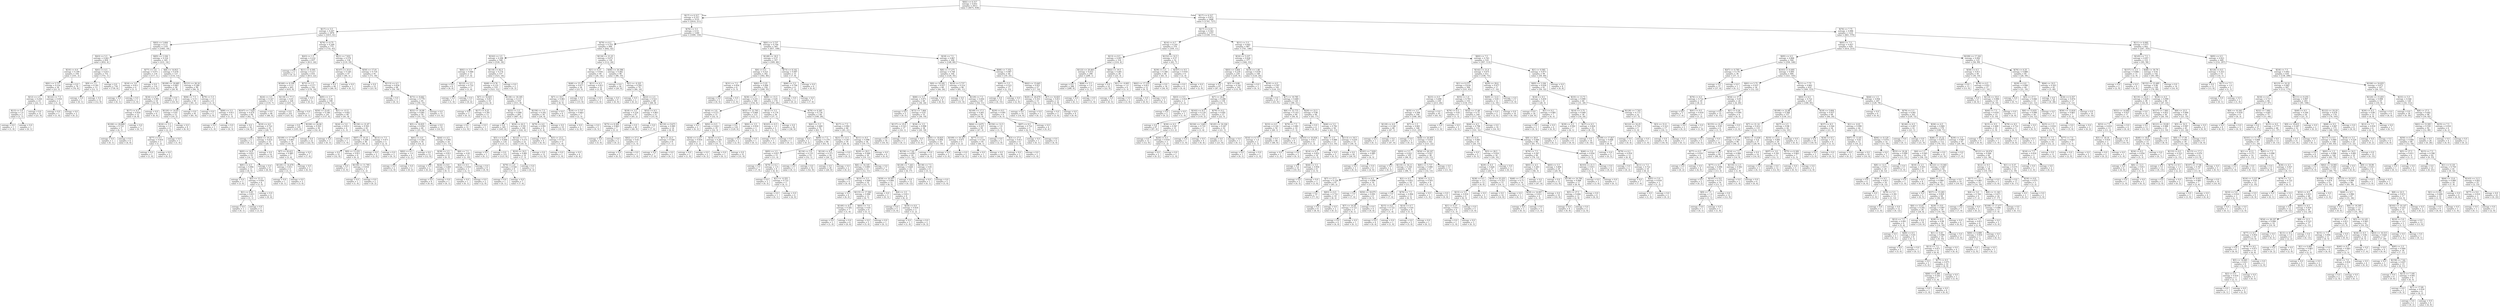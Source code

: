 digraph Tree {
node [shape=box] ;
0 [label="X[82] <= 6.317\nentropy = 0.651\nsamples = 5613\nvalue = [4675, 938]"] ;
1 [label="X[17] <= 6.317\nentropy = 0.357\nsamples = 3125\nvalue = [2914, 211]"] ;
0 -> 1 [labeldistance=2.5, labelangle=45, headlabel="True"] ;
2 [label="X[17] <= 5.5\nentropy = 0.207\nsamples = 1876\nvalue = [1815, 61]"] ;
1 -> 2 ;
3 [label="X[83] <= 5.604\nentropy = 0.12\nsamples = 1101\nvalue = [1083, 18]"] ;
2 -> 3 ;
4 [label="X[43] <= 5.5\nentropy = 0.043\nsamples = 856\nvalue = [852, 4]"] ;
3 -> 4 ;
5 [label="X[10] <= 6.0\nentropy = 0.189\nsamples = 104\nvalue = [101, 3]"] ;
4 -> 5 ;
6 [label="X[81] <= 5.737\nentropy = 0.516\nsamples = 26\nvalue = [23, 3]"] ;
5 -> 6 ;
7 [label="X[12] <= 2.5\nentropy = 0.258\nsamples = 23\nvalue = [22, 1]"] ;
6 -> 7 ;
8 [label="X[13] <= 5.0\nentropy = 1.0\nsamples = 2\nvalue = [1, 1]"] ;
7 -> 8 ;
9 [label="entropy = 0.0\nsamples = 1\nvalue = [1, 0]"] ;
8 -> 9 ;
10 [label="entropy = 0.0\nsamples = 1\nvalue = [0, 1]"] ;
8 -> 10 ;
11 [label="entropy = 0.0\nsamples = 21\nvalue = [21, 0]"] ;
7 -> 11 ;
12 [label="X[122] <= 7.5\nentropy = 0.918\nsamples = 3\nvalue = [1, 2]"] ;
6 -> 12 ;
13 [label="entropy = 0.0\nsamples = 1\nvalue = [1, 0]"] ;
12 -> 13 ;
14 [label="entropy = 0.0\nsamples = 2\nvalue = [0, 2]"] ;
12 -> 14 ;
15 [label="entropy = 0.0\nsamples = 78\nvalue = [78, 0]"] ;
5 -> 15 ;
16 [label="X[41] <= 4.5\nentropy = 0.015\nsamples = 752\nvalue = [751, 1]"] ;
4 -> 16 ;
17 [label="X[9] <= 1.5\nentropy = 0.391\nsamples = 13\nvalue = [12, 1]"] ;
16 -> 17 ;
18 [label="entropy = 0.0\nsamples = 1\nvalue = [0, 1]"] ;
17 -> 18 ;
19 [label="entropy = 0.0\nsamples = 12\nvalue = [12, 0]"] ;
17 -> 19 ;
20 [label="entropy = 0.0\nsamples = 739\nvalue = [739, 0]"] ;
16 -> 20 ;
21 [label="X[85] <= 3.104\nentropy = 0.316\nsamples = 245\nvalue = [231, 14]"] ;
3 -> 21 ;
22 [label="X[77] <= 3.0\nentropy = 0.071\nsamples = 118\nvalue = [117, 1]"] ;
21 -> 22 ;
23 [label="X[16] <= 3.0\nentropy = 0.811\nsamples = 4\nvalue = [3, 1]"] ;
22 -> 23 ;
24 [label="entropy = 0.0\nsamples = 1\nvalue = [0, 1]"] ;
23 -> 24 ;
25 [label="entropy = 0.0\nsamples = 3\nvalue = [3, 0]"] ;
23 -> 25 ;
26 [label="entropy = 0.0\nsamples = 114\nvalue = [114, 0]"] ;
22 -> 26 ;
27 [label="X[8] <= 14.815\nentropy = 0.476\nsamples = 127\nvalue = [114, 13]"] ;
21 -> 27 ;
28 [label="X[109] <= 18.685\nentropy = 0.863\nsamples = 28\nvalue = [20, 8]"] ;
27 -> 28 ;
29 [label="X[34] <= 8.5\nentropy = 0.991\nsamples = 18\nvalue = [10, 8]"] ;
28 -> 29 ;
30 [label="X[17] <= 4.5\nentropy = 0.918\nsamples = 12\nvalue = [4, 8]"] ;
29 -> 30 ;
31 [label="X[106] <= 20.609\nentropy = 0.722\nsamples = 5\nvalue = [4, 1]"] ;
30 -> 31 ;
32 [label="entropy = 0.0\nsamples = 1\nvalue = [0, 1]"] ;
31 -> 32 ;
33 [label="entropy = 0.0\nsamples = 4\nvalue = [4, 0]"] ;
31 -> 33 ;
34 [label="entropy = 0.0\nsamples = 7\nvalue = [0, 7]"] ;
30 -> 34 ;
35 [label="entropy = 0.0\nsamples = 6\nvalue = [6, 0]"] ;
29 -> 35 ;
36 [label="entropy = 0.0\nsamples = 10\nvalue = [10, 0]"] ;
28 -> 36 ;
37 [label="X[121] <= 28.16\nentropy = 0.289\nsamples = 99\nvalue = [94, 5]"] ;
27 -> 37 ;
38 [label="X[94] <= 7.5\nentropy = 0.15\nsamples = 93\nvalue = [91, 2]"] ;
37 -> 38 ;
39 [label="X[120] <= 14.93\nentropy = 0.65\nsamples = 12\nvalue = [10, 2]"] ;
38 -> 39 ;
40 [label="X[16] <= 5.5\nentropy = 1.0\nsamples = 4\nvalue = [2, 2]"] ;
39 -> 40 ;
41 [label="X[77] <= 6.5\nentropy = 0.918\nsamples = 3\nvalue = [1, 2]"] ;
40 -> 41 ;
42 [label="entropy = 0.0\nsamples = 1\nvalue = [1, 0]"] ;
41 -> 42 ;
43 [label="entropy = 0.0\nsamples = 2\nvalue = [0, 2]"] ;
41 -> 43 ;
44 [label="entropy = 0.0\nsamples = 1\nvalue = [1, 0]"] ;
40 -> 44 ;
45 [label="entropy = 0.0\nsamples = 8\nvalue = [8, 0]"] ;
39 -> 45 ;
46 [label="entropy = 0.0\nsamples = 81\nvalue = [81, 0]"] ;
38 -> 46 ;
47 [label="X[79] <= 5.5\nentropy = 1.0\nsamples = 6\nvalue = [3, 3]"] ;
37 -> 47 ;
48 [label="entropy = 0.0\nsamples = 2\nvalue = [2, 0]"] ;
47 -> 48 ;
49 [label="X[80] <= 5.5\nentropy = 0.811\nsamples = 4\nvalue = [1, 3]"] ;
47 -> 49 ;
50 [label="entropy = 0.0\nsamples = 1\nvalue = [1, 0]"] ;
49 -> 50 ;
51 [label="entropy = 0.0\nsamples = 3\nvalue = [0, 3]"] ;
49 -> 51 ;
52 [label="X[76] <= 6.75\nentropy = 0.309\nsamples = 775\nvalue = [732, 43]"] ;
2 -> 52 ;
53 [label="X[43] <= 1.5\nentropy = 0.232\nsamples = 637\nvalue = [613, 24]"] ;
52 -> 53 ;
54 [label="entropy = 0.0\nsamples = 2\nvalue = [0, 2]"] ;
53 -> 54 ;
55 [label="X[11] <= 6.595\nentropy = 0.217\nsamples = 635\nvalue = [613, 22]"] ;
53 -> 55 ;
56 [label="X[160] <= 8.194\nentropy = 0.13\nsamples = 443\nvalue = [435, 8]"] ;
55 -> 56 ;
57 [label="X[24] <= 3.5\nentropy = 0.327\nsamples = 117\nvalue = [110, 7]"] ;
56 -> 57 ;
58 [label="X[167] <= 7.024\nentropy = 0.474\nsamples = 69\nvalue = [62, 7]"] ;
57 -> 58 ;
59 [label="entropy = 0.0\nsamples = 34\nvalue = [34, 0]"] ;
58 -> 59 ;
60 [label="X[10] <= 4.0\nentropy = 0.722\nsamples = 35\nvalue = [28, 7]"] ;
58 -> 60 ;
61 [label="entropy = 0.0\nsamples = 2\nvalue = [0, 2]"] ;
60 -> 61 ;
62 [label="X[63] <= 19.21\nentropy = 0.614\nsamples = 33\nvalue = [28, 5]"] ;
60 -> 62 ;
63 [label="X[65] <= 14.9\nentropy = 0.831\nsamples = 19\nvalue = [14, 5]"] ;
62 -> 63 ;
64 [label="X[81] <= 4.5\nentropy = 0.994\nsamples = 11\nvalue = [6, 5]"] ;
63 -> 64 ;
65 [label="entropy = 0.0\nsamples = 3\nvalue = [3, 0]"] ;
64 -> 65 ;
66 [label="X[5] <= 15.11\nentropy = 0.954\nsamples = 8\nvalue = [3, 5]"] ;
64 -> 66 ;
67 [label="X[1] <= 0.05\nentropy = 0.811\nsamples = 4\nvalue = [3, 1]"] ;
66 -> 67 ;
68 [label="entropy = 0.0\nsamples = 1\nvalue = [0, 1]"] ;
67 -> 68 ;
69 [label="entropy = 0.0\nsamples = 3\nvalue = [3, 0]"] ;
67 -> 69 ;
70 [label="entropy = 0.0\nsamples = 4\nvalue = [0, 4]"] ;
66 -> 70 ;
71 [label="entropy = 0.0\nsamples = 8\nvalue = [8, 0]"] ;
63 -> 71 ;
72 [label="entropy = 0.0\nsamples = 14\nvalue = [14, 0]"] ;
62 -> 72 ;
73 [label="entropy = 0.0\nsamples = 48\nvalue = [48, 0]"] ;
57 -> 73 ;
74 [label="X[118] <= 77.5\nentropy = 0.03\nsamples = 326\nvalue = [325, 1]"] ;
56 -> 74 ;
75 [label="entropy = 0.0\nsamples = 325\nvalue = [325, 0]"] ;
74 -> 75 ;
76 [label="entropy = 0.0\nsamples = 1\nvalue = [0, 1]"] ;
74 -> 76 ;
77 [label="X[72] <= 2.5\nentropy = 0.377\nsamples = 192\nvalue = [178, 14]"] ;
55 -> 77 ;
78 [label="entropy = 0.0\nsamples = 2\nvalue = [0, 2]"] ;
77 -> 78 ;
79 [label="X[85] <= 3.7\nentropy = 0.34\nsamples = 190\nvalue = [178, 12]"] ;
77 -> 79 ;
80 [label="X[50] <= 22.65\nentropy = 0.186\nsamples = 141\nvalue = [137, 4]"] ;
79 -> 80 ;
81 [label="entropy = 0.0\nsamples = 105\nvalue = [105, 0]"] ;
80 -> 81 ;
82 [label="X[106] <= 24.04\nentropy = 0.503\nsamples = 36\nvalue = [32, 4]"] ;
80 -> 82 ;
83 [label="X[109] <= 17.745\nentropy = 0.863\nsamples = 14\nvalue = [10, 4]"] ;
82 -> 83 ;
84 [label="X[7] <= 20.415\nentropy = 0.985\nsamples = 7\nvalue = [3, 4]"] ;
83 -> 84 ;
85 [label="X[120] <= 14.479\nentropy = 0.811\nsamples = 4\nvalue = [3, 1]"] ;
84 -> 85 ;
86 [label="entropy = 0.0\nsamples = 1\nvalue = [0, 1]"] ;
85 -> 86 ;
87 [label="entropy = 0.0\nsamples = 3\nvalue = [3, 0]"] ;
85 -> 87 ;
88 [label="entropy = 0.0\nsamples = 3\nvalue = [0, 3]"] ;
84 -> 88 ;
89 [label="entropy = 0.0\nsamples = 7\nvalue = [7, 0]"] ;
83 -> 89 ;
90 [label="entropy = 0.0\nsamples = 22\nvalue = [22, 0]"] ;
82 -> 90 ;
91 [label="X[1] <= -0.12\nentropy = 0.642\nsamples = 49\nvalue = [41, 8]"] ;
79 -> 91 ;
92 [label="X[24] <= 5.0\nentropy = 0.811\nsamples = 4\nvalue = [1, 3]"] ;
91 -> 92 ;
93 [label="entropy = 0.0\nsamples = 3\nvalue = [0, 3]"] ;
92 -> 93 ;
94 [label="entropy = 0.0\nsamples = 1\nvalue = [1, 0]"] ;
92 -> 94 ;
95 [label="X[136] <= 21.87\nentropy = 0.503\nsamples = 45\nvalue = [40, 5]"] ;
91 -> 95 ;
96 [label="X[87] <= 19.33\nentropy = 0.286\nsamples = 40\nvalue = [38, 2]"] ;
95 -> 96 ;
97 [label="entropy = 0.0\nsamples = 32\nvalue = [32, 0]"] ;
96 -> 97 ;
98 [label="X[9] <= 13.255\nentropy = 0.811\nsamples = 8\nvalue = [6, 2]"] ;
96 -> 98 ;
99 [label="entropy = 0.0\nsamples = 5\nvalue = [5, 0]"] ;
98 -> 99 ;
100 [label="X[139] <= 11.785\nentropy = 0.918\nsamples = 3\nvalue = [1, 2]"] ;
98 -> 100 ;
101 [label="entropy = 0.0\nsamples = 1\nvalue = [1, 0]"] ;
100 -> 101 ;
102 [label="entropy = 0.0\nsamples = 2\nvalue = [0, 2]"] ;
100 -> 102 ;
103 [label="X[13] <= 7.5\nentropy = 0.971\nsamples = 5\nvalue = [2, 3]"] ;
95 -> 103 ;
104 [label="entropy = 0.0\nsamples = 2\nvalue = [2, 0]"] ;
103 -> 104 ;
105 [label="entropy = 0.0\nsamples = 3\nvalue = [0, 3]"] ;
103 -> 105 ;
106 [label="X[21] <= 7.831\nentropy = 0.578\nsamples = 138\nvalue = [119, 19]"] ;
52 -> 106 ;
107 [label="X[147] <= 25.0\nentropy = 0.149\nsamples = 47\nvalue = [46, 1]"] ;
106 -> 107 ;
108 [label="entropy = 0.0\nsamples = 46\nvalue = [46, 0]"] ;
107 -> 108 ;
109 [label="entropy = 0.0\nsamples = 1\nvalue = [0, 1]"] ;
107 -> 109 ;
110 [label="X[50] <= 17.01\nentropy = 0.718\nsamples = 91\nvalue = [73, 18]"] ;
106 -> 110 ;
111 [label="entropy = 0.0\nsamples = 23\nvalue = [23, 0]"] ;
110 -> 111 ;
112 [label="X[113] <= 4.5\nentropy = 0.834\nsamples = 68\nvalue = [50, 18]"] ;
110 -> 112 ;
113 [label="entropy = 0.0\nsamples = 3\nvalue = [0, 3]"] ;
112 -> 113 ;
114 [label="X[73] <= 8.642\nentropy = 0.779\nsamples = 65\nvalue = [50, 15]"] ;
112 -> 114 ;
115 [label="X[52] <= 16.99\nentropy = 0.881\nsamples = 50\nvalue = [35, 15]"] ;
114 -> 115 ;
116 [label="X[5] <= 16.835\nentropy = 0.954\nsamples = 40\nvalue = [25, 15]"] ;
115 -> 116 ;
117 [label="X[61] <= 4.0\nentropy = 0.544\nsamples = 16\nvalue = [14, 2]"] ;
116 -> 117 ;
118 [label="X[82] <= 4.5\nentropy = 1.0\nsamples = 4\nvalue = [2, 2]"] ;
117 -> 118 ;
119 [label="entropy = 0.0\nsamples = 2\nvalue = [2, 0]"] ;
118 -> 119 ;
120 [label="entropy = 0.0\nsamples = 2\nvalue = [0, 2]"] ;
118 -> 120 ;
121 [label="entropy = 0.0\nsamples = 12\nvalue = [12, 0]"] ;
117 -> 121 ;
122 [label="X[44] <= 4.5\nentropy = 0.995\nsamples = 24\nvalue = [11, 13]"] ;
116 -> 122 ;
123 [label="X[39] <= 2.5\nentropy = 0.811\nsamples = 12\nvalue = [9, 3]"] ;
122 -> 123 ;
124 [label="entropy = 0.0\nsamples = 2\nvalue = [0, 2]"] ;
123 -> 124 ;
125 [label="X[24] <= 8.0\nentropy = 0.469\nsamples = 10\nvalue = [9, 1]"] ;
123 -> 125 ;
126 [label="entropy = 0.0\nsamples = 9\nvalue = [9, 0]"] ;
125 -> 126 ;
127 [label="entropy = 0.0\nsamples = 1\nvalue = [0, 1]"] ;
125 -> 127 ;
128 [label="X[6] <= 7.5\nentropy = 0.65\nsamples = 12\nvalue = [2, 10]"] ;
122 -> 128 ;
129 [label="X[2] <= 0.5\nentropy = 0.918\nsamples = 3\nvalue = [2, 1]"] ;
128 -> 129 ;
130 [label="entropy = 0.0\nsamples = 1\nvalue = [0, 1]"] ;
129 -> 130 ;
131 [label="entropy = 0.0\nsamples = 2\nvalue = [2, 0]"] ;
129 -> 131 ;
132 [label="entropy = 0.0\nsamples = 9\nvalue = [0, 9]"] ;
128 -> 132 ;
133 [label="entropy = 0.0\nsamples = 10\nvalue = [10, 0]"] ;
115 -> 133 ;
134 [label="entropy = 0.0\nsamples = 15\nvalue = [15, 0]"] ;
114 -> 134 ;
135 [label="X[76] <= 5.5\nentropy = 0.53\nsamples = 1249\nvalue = [1099, 150]"] ;
1 -> 135 ;
136 [label="X[79] <= 6.2\nentropy = 0.333\nsamples = 684\nvalue = [642, 42]"] ;
135 -> 136 ;
137 [label="X[162] <= 3.5\nentropy = 0.208\nsamples = 548\nvalue = [530, 18]"] ;
136 -> 137 ;
138 [label="X[82] <= 5.5\nentropy = 0.946\nsamples = 11\nvalue = [7, 4]"] ;
137 -> 138 ;
139 [label="entropy = 0.0\nsamples = 6\nvalue = [6, 0]"] ;
138 -> 139 ;
140 [label="X[122] <= 3.5\nentropy = 0.722\nsamples = 5\nvalue = [1, 4]"] ;
138 -> 140 ;
141 [label="entropy = 0.0\nsamples = 1\nvalue = [1, 0]"] ;
140 -> 141 ;
142 [label="entropy = 0.0\nsamples = 4\nvalue = [0, 4]"] ;
140 -> 142 ;
143 [label="X[118] <= 82.5\nentropy = 0.174\nsamples = 537\nvalue = [523, 14]"] ;
137 -> 143 ;
144 [label="X[48] <= 9.76\nentropy = 0.155\nsamples = 535\nvalue = [523, 12]"] ;
143 -> 144 ;
145 [label="X[7] <= 16.825\nentropy = 0.811\nsamples = 16\nvalue = [12, 4]"] ;
144 -> 145 ;
146 [label="entropy = 0.0\nsamples = 3\nvalue = [0, 3]"] ;
145 -> 146 ;
147 [label="X[17] <= 9.25\nentropy = 0.391\nsamples = 13\nvalue = [12, 1]"] ;
145 -> 147 ;
148 [label="entropy = 0.0\nsamples = 12\nvalue = [12, 0]"] ;
147 -> 148 ;
149 [label="entropy = 0.0\nsamples = 1\nvalue = [0, 1]"] ;
147 -> 149 ;
150 [label="X[138] <= 18.185\nentropy = 0.115\nsamples = 519\nvalue = [511, 8]"] ;
144 -> 150 ;
151 [label="X[22] <= 3.5\nentropy = 0.068\nsamples = 491\nvalue = [487, 4]"] ;
150 -> 151 ;
152 [label="entropy = 0.0\nsamples = 345\nvalue = [345, 0]"] ;
151 -> 152 ;
153 [label="X[54] <= 42.5\nentropy = 0.181\nsamples = 146\nvalue = [142, 4]"] ;
151 -> 153 ;
154 [label="X[5] <= 6.25\nentropy = 0.068\nsamples = 124\nvalue = [123, 1]"] ;
153 -> 154 ;
155 [label="entropy = 0.0\nsamples = 1\nvalue = [0, 1]"] ;
154 -> 155 ;
156 [label="entropy = 0.0\nsamples = 123\nvalue = [123, 0]"] ;
154 -> 156 ;
157 [label="X[122] <= 7.5\nentropy = 0.575\nsamples = 22\nvalue = [19, 3]"] ;
153 -> 157 ;
158 [label="X[10] <= 16.5\nentropy = 0.881\nsamples = 10\nvalue = [7, 3]"] ;
157 -> 158 ;
159 [label="X[79] <= 2.0\nentropy = 0.544\nsamples = 8\nvalue = [7, 1]"] ;
158 -> 159 ;
160 [label="entropy = 0.0\nsamples = 1\nvalue = [0, 1]"] ;
159 -> 160 ;
161 [label="entropy = 0.0\nsamples = 7\nvalue = [7, 0]"] ;
159 -> 161 ;
162 [label="entropy = 0.0\nsamples = 2\nvalue = [0, 2]"] ;
158 -> 162 ;
163 [label="entropy = 0.0\nsamples = 12\nvalue = [12, 0]"] ;
157 -> 163 ;
164 [label="X[158] <= 7.5\nentropy = 0.592\nsamples = 28\nvalue = [24, 4]"] ;
150 -> 164 ;
165 [label="X[79] <= 4.0\nentropy = 0.991\nsamples = 9\nvalue = [5, 4]"] ;
164 -> 165 ;
166 [label="entropy = 0.0\nsamples = 4\nvalue = [4, 0]"] ;
165 -> 166 ;
167 [label="X[3] <= 23.5\nentropy = 0.722\nsamples = 5\nvalue = [1, 4]"] ;
165 -> 167 ;
168 [label="entropy = 0.0\nsamples = 1\nvalue = [1, 0]"] ;
167 -> 168 ;
169 [label="entropy = 0.0\nsamples = 4\nvalue = [0, 4]"] ;
167 -> 169 ;
170 [label="entropy = 0.0\nsamples = 19\nvalue = [19, 0]"] ;
164 -> 170 ;
171 [label="entropy = 0.0\nsamples = 2\nvalue = [0, 2]"] ;
143 -> 171 ;
172 [label="X[134] <= 21.25\nentropy = 0.672\nsamples = 136\nvalue = [112, 24]"] ;
136 -> 172 ;
173 [label="X[1] <= 0.37\nentropy = 0.934\nsamples = 40\nvalue = [26, 14]"] ;
172 -> 173 ;
174 [label="X[48] <= 15.19\nentropy = 0.677\nsamples = 28\nvalue = [23, 5]"] ;
173 -> 174 ;
175 [label="X[7] <= 19.5\nentropy = 0.961\nsamples = 13\nvalue = [8, 5]"] ;
174 -> 175 ;
176 [label="entropy = 0.0\nsamples = 6\nvalue = [6, 0]"] ;
175 -> 176 ;
177 [label="X[16] <= 5.737\nentropy = 0.863\nsamples = 7\nvalue = [2, 5]"] ;
175 -> 177 ;
178 [label="entropy = 0.0\nsamples = 2\nvalue = [2, 0]"] ;
177 -> 178 ;
179 [label="entropy = 0.0\nsamples = 5\nvalue = [0, 5]"] ;
177 -> 179 ;
180 [label="entropy = 0.0\nsamples = 15\nvalue = [15, 0]"] ;
174 -> 180 ;
181 [label="X[11] <= 6.5\nentropy = 0.811\nsamples = 12\nvalue = [3, 9]"] ;
173 -> 181 ;
182 [label="entropy = 0.0\nsamples = 3\nvalue = [3, 0]"] ;
181 -> 182 ;
183 [label="entropy = 0.0\nsamples = 9\nvalue = [0, 9]"] ;
181 -> 183 ;
184 [label="X[86] <= 20.396\nentropy = 0.482\nsamples = 96\nvalue = [86, 10]"] ;
172 -> 184 ;
185 [label="entropy = 0.0\nsamples = 26\nvalue = [26, 0]"] ;
184 -> 185 ;
186 [label="X[1] <= -0.325\nentropy = 0.592\nsamples = 70\nvalue = [60, 10]"] ;
184 -> 186 ;
187 [label="entropy = 0.0\nsamples = 2\nvalue = [0, 2]"] ;
186 -> 187 ;
188 [label="X[22] <= 2.5\nentropy = 0.523\nsamples = 68\nvalue = [60, 8]"] ;
186 -> 188 ;
189 [label="X[18] <= 3.5\nentropy = 0.254\nsamples = 47\nvalue = [45, 2]"] ;
188 -> 189 ;
190 [label="X[75] <= 8.309\nentropy = 0.863\nsamples = 7\nvalue = [5, 2]"] ;
189 -> 190 ;
191 [label="entropy = 0.0\nsamples = 5\nvalue = [5, 0]"] ;
190 -> 191 ;
192 [label="entropy = 0.0\nsamples = 2\nvalue = [0, 2]"] ;
190 -> 192 ;
193 [label="entropy = 0.0\nsamples = 40\nvalue = [40, 0]"] ;
189 -> 193 ;
194 [label="X[52] <= 8.5\nentropy = 0.863\nsamples = 21\nvalue = [15, 6]"] ;
188 -> 194 ;
195 [label="entropy = 0.0\nsamples = 7\nvalue = [7, 0]"] ;
194 -> 195 ;
196 [label="X[116] <= 9.671\nentropy = 0.985\nsamples = 14\nvalue = [8, 6]"] ;
194 -> 196 ;
197 [label="X[62] <= 27.5\nentropy = 0.65\nsamples = 6\nvalue = [1, 5]"] ;
196 -> 197 ;
198 [label="entropy = 0.0\nsamples = 5\nvalue = [0, 5]"] ;
197 -> 198 ;
199 [label="entropy = 0.0\nsamples = 1\nvalue = [1, 0]"] ;
197 -> 199 ;
200 [label="X[7] <= 22.5\nentropy = 0.544\nsamples = 8\nvalue = [7, 1]"] ;
196 -> 200 ;
201 [label="entropy = 0.0\nsamples = 7\nvalue = [7, 0]"] ;
200 -> 201 ;
202 [label="entropy = 0.0\nsamples = 1\nvalue = [0, 1]"] ;
200 -> 202 ;
203 [label="X[81] <= 5.737\nentropy = 0.704\nsamples = 565\nvalue = [457, 108]"] ;
135 -> 203 ;
204 [label="X[148] <= 18.5\nentropy = 0.57\nsamples = 357\nvalue = [309, 48]"] ;
203 -> 204 ;
205 [label="X[6] <= 0.5\nentropy = 0.521\nsamples = 342\nvalue = [302, 40]"] ;
204 -> 205 ;
206 [label="X[31] <= 7.5\nentropy = 0.954\nsamples = 8\nvalue = [3, 5]"] ;
205 -> 206 ;
207 [label="entropy = 0.0\nsamples = 5\nvalue = [0, 5]"] ;
206 -> 207 ;
208 [label="entropy = 0.0\nsamples = 3\nvalue = [3, 0]"] ;
206 -> 208 ;
209 [label="X[82] <= 5.25\nentropy = 0.484\nsamples = 334\nvalue = [299, 35]"] ;
205 -> 209 ;
210 [label="X[36] <= 1.5\nentropy = 0.231\nsamples = 160\nvalue = [154, 6]"] ;
209 -> 210 ;
211 [label="X[16] <= 3.0\nentropy = 0.571\nsamples = 37\nvalue = [32, 5]"] ;
210 -> 211 ;
212 [label="entropy = 0.0\nsamples = 2\nvalue = [0, 2]"] ;
211 -> 212 ;
213 [label="X[92] <= 6.5\nentropy = 0.422\nsamples = 35\nvalue = [32, 3]"] ;
211 -> 213 ;
214 [label="X[16] <= 5.237\nentropy = 0.918\nsamples = 3\nvalue = [1, 2]"] ;
213 -> 214 ;
215 [label="entropy = 0.0\nsamples = 1\nvalue = [1, 0]"] ;
214 -> 215 ;
216 [label="entropy = 0.0\nsamples = 2\nvalue = [0, 2]"] ;
214 -> 216 ;
217 [label="X[10] <= 0.5\nentropy = 0.201\nsamples = 32\nvalue = [31, 1]"] ;
213 -> 217 ;
218 [label="entropy = 0.0\nsamples = 1\nvalue = [0, 1]"] ;
217 -> 218 ;
219 [label="entropy = 0.0\nsamples = 31\nvalue = [31, 0]"] ;
217 -> 219 ;
220 [label="X[52] <= 22.795\nentropy = 0.068\nsamples = 123\nvalue = [122, 1]"] ;
210 -> 220 ;
221 [label="entropy = 0.0\nsamples = 120\nvalue = [120, 0]"] ;
220 -> 221 ;
222 [label="X[82] <= 3.5\nentropy = 0.918\nsamples = 3\nvalue = [2, 1]"] ;
220 -> 222 ;
223 [label="entropy = 0.0\nsamples = 2\nvalue = [2, 0]"] ;
222 -> 223 ;
224 [label="entropy = 0.0\nsamples = 1\nvalue = [0, 1]"] ;
222 -> 224 ;
225 [label="X[88] <= 15.5\nentropy = 0.65\nsamples = 174\nvalue = [145, 29]"] ;
209 -> 225 ;
226 [label="X[12] <= 5.5\nentropy = 0.176\nsamples = 38\nvalue = [37, 1]"] ;
225 -> 226 ;
227 [label="X[163] <= 6.5\nentropy = 1.0\nsamples = 2\nvalue = [1, 1]"] ;
226 -> 227 ;
228 [label="entropy = 0.0\nsamples = 1\nvalue = [1, 0]"] ;
227 -> 228 ;
229 [label="entropy = 0.0\nsamples = 1\nvalue = [0, 1]"] ;
227 -> 229 ;
230 [label="entropy = 0.0\nsamples = 36\nvalue = [36, 0]"] ;
226 -> 230 ;
231 [label="X[76] <= 6.345\nentropy = 0.734\nsamples = 136\nvalue = [108, 28]"] ;
225 -> 231 ;
232 [label="X[41] <= 5.5\nentropy = 0.469\nsamples = 70\nvalue = [63, 7]"] ;
231 -> 232 ;
233 [label="entropy = 0.0\nsamples = 2\nvalue = [0, 2]"] ;
232 -> 233 ;
234 [label="X[69] <= 7.5\nentropy = 0.379\nsamples = 68\nvalue = [63, 5]"] ;
232 -> 234 ;
235 [label="X[85] <= 3.5\nentropy = 0.837\nsamples = 15\nvalue = [11, 4]"] ;
234 -> 235 ;
236 [label="entropy = 0.0\nsamples = 7\nvalue = [7, 0]"] ;
235 -> 236 ;
237 [label="X[79] <= 6.2\nentropy = 1.0\nsamples = 8\nvalue = [4, 4]"] ;
235 -> 237 ;
238 [label="entropy = 0.0\nsamples = 3\nvalue = [0, 3]"] ;
237 -> 238 ;
239 [label="X[1] <= -0.355\nentropy = 0.722\nsamples = 5\nvalue = [4, 1]"] ;
237 -> 239 ;
240 [label="entropy = 0.0\nsamples = 1\nvalue = [0, 1]"] ;
239 -> 240 ;
241 [label="entropy = 0.0\nsamples = 4\nvalue = [4, 0]"] ;
239 -> 241 ;
242 [label="X[134] <= 5.0\nentropy = 0.135\nsamples = 53\nvalue = [52, 1]"] ;
234 -> 242 ;
243 [label="entropy = 0.0\nsamples = 1\nvalue = [0, 1]"] ;
242 -> 243 ;
244 [label="entropy = 0.0\nsamples = 52\nvalue = [52, 0]"] ;
242 -> 244 ;
245 [label="X[17] <= 7.5\nentropy = 0.902\nsamples = 66\nvalue = [45, 21]"] ;
231 -> 245 ;
246 [label="X[21] <= 13.5\nentropy = 0.567\nsamples = 30\nvalue = [26, 4]"] ;
245 -> 246 ;
247 [label="X[124] <= 8.5\nentropy = 0.371\nsamples = 28\nvalue = [26, 2]"] ;
246 -> 247 ;
248 [label="entropy = 0.0\nsamples = 26\nvalue = [26, 0]"] ;
247 -> 248 ;
249 [label="entropy = 0.0\nsamples = 2\nvalue = [0, 2]"] ;
247 -> 249 ;
250 [label="entropy = 0.0\nsamples = 2\nvalue = [0, 2]"] ;
246 -> 250 ;
251 [label="X[11] <= 8.5\nentropy = 0.998\nsamples = 36\nvalue = [19, 17]"] ;
245 -> 251 ;
252 [label="X[20] <= 29.5\nentropy = 0.948\nsamples = 30\nvalue = [19, 11]"] ;
251 -> 252 ;
253 [label="X[6] <= 14.145\nentropy = 0.999\nsamples = 23\nvalue = [12, 11]"] ;
252 -> 253 ;
254 [label="entropy = 0.0\nsamples = 4\nvalue = [0, 4]"] ;
253 -> 254 ;
255 [label="X[33] <= 5.5\nentropy = 0.949\nsamples = 19\nvalue = [12, 7]"] ;
253 -> 255 ;
256 [label="entropy = 0.0\nsamples = 6\nvalue = [6, 0]"] ;
255 -> 256 ;
257 [label="X[115] <= 17.582\nentropy = 0.996\nsamples = 13\nvalue = [6, 7]"] ;
255 -> 257 ;
258 [label="X[149] <= 8.5\nentropy = 0.592\nsamples = 7\nvalue = [1, 6]"] ;
257 -> 258 ;
259 [label="entropy = 0.0\nsamples = 1\nvalue = [1, 0]"] ;
258 -> 259 ;
260 [label="entropy = 0.0\nsamples = 6\nvalue = [0, 6]"] ;
258 -> 260 ;
261 [label="X[83] <= 7.0\nentropy = 0.65\nsamples = 6\nvalue = [5, 1]"] ;
257 -> 261 ;
262 [label="entropy = 0.0\nsamples = 5\nvalue = [5, 0]"] ;
261 -> 262 ;
263 [label="entropy = 0.0\nsamples = 1\nvalue = [0, 1]"] ;
261 -> 263 ;
264 [label="entropy = 0.0\nsamples = 7\nvalue = [7, 0]"] ;
252 -> 264 ;
265 [label="entropy = 0.0\nsamples = 6\nvalue = [0, 6]"] ;
251 -> 265 ;
266 [label="X[73] <= 8.142\nentropy = 0.997\nsamples = 15\nvalue = [7, 8]"] ;
204 -> 266 ;
267 [label="X[66] <= 5.5\nentropy = 0.764\nsamples = 9\nvalue = [7, 2]"] ;
266 -> 267 ;
268 [label="entropy = 0.0\nsamples = 2\nvalue = [0, 2]"] ;
267 -> 268 ;
269 [label="entropy = 0.0\nsamples = 7\nvalue = [7, 0]"] ;
267 -> 269 ;
270 [label="entropy = 0.0\nsamples = 6\nvalue = [0, 6]"] ;
266 -> 270 ;
271 [label="X[18] <= 7.5\nentropy = 0.867\nsamples = 208\nvalue = [148, 60]"] ;
203 -> 271 ;
272 [label="X[8] <= 17.275\nentropy = 0.748\nsamples = 164\nvalue = [129, 35]"] ;
271 -> 272 ;
273 [label="X[9] <= 19.185\nentropy = 0.937\nsamples = 68\nvalue = [44, 24]"] ;
272 -> 273 ;
274 [label="X[66] <= 5.5\nentropy = 0.971\nsamples = 60\nvalue = [36, 24]"] ;
273 -> 274 ;
275 [label="entropy = 0.0\nsamples = 5\nvalue = [0, 5]"] ;
274 -> 275 ;
276 [label="X[72] <= 7.464\nentropy = 0.93\nsamples = 55\nvalue = [36, 19]"] ;
274 -> 276 ;
277 [label="X[137] <= 25.0\nentropy = 0.323\nsamples = 17\nvalue = [16, 1]"] ;
276 -> 277 ;
278 [label="entropy = 0.0\nsamples = 16\nvalue = [16, 0]"] ;
277 -> 278 ;
279 [label="entropy = 0.0\nsamples = 1\nvalue = [0, 1]"] ;
277 -> 279 ;
280 [label="X[34] <= 3.5\nentropy = 0.998\nsamples = 38\nvalue = [20, 18]"] ;
276 -> 280 ;
281 [label="entropy = 0.0\nsamples = 5\nvalue = [5, 0]"] ;
280 -> 281 ;
282 [label="X[65] <= 18.825\nentropy = 0.994\nsamples = 33\nvalue = [15, 18]"] ;
280 -> 282 ;
283 [label="X[158] <= 7.62\nentropy = 0.958\nsamples = 29\nvalue = [11, 18]"] ;
282 -> 283 ;
284 [label="X[128] <= 7.243\nentropy = 0.828\nsamples = 23\nvalue = [6, 17]"] ;
283 -> 284 ;
285 [label="X[59] <= 10.507\nentropy = 0.994\nsamples = 11\nvalue = [6, 5]"] ;
284 -> 285 ;
286 [label="entropy = 0.0\nsamples = 3\nvalue = [0, 3]"] ;
285 -> 286 ;
287 [label="X[4] <= 3.5\nentropy = 0.811\nsamples = 8\nvalue = [6, 2]"] ;
285 -> 287 ;
288 [label="entropy = 0.0\nsamples = 5\nvalue = [5, 0]"] ;
287 -> 288 ;
289 [label="X[18] <= 6.0\nentropy = 0.918\nsamples = 3\nvalue = [1, 2]"] ;
287 -> 289 ;
290 [label="entropy = 0.0\nsamples = 1\nvalue = [1, 0]"] ;
289 -> 290 ;
291 [label="entropy = 0.0\nsamples = 2\nvalue = [0, 2]"] ;
289 -> 291 ;
292 [label="entropy = 0.0\nsamples = 12\nvalue = [0, 12]"] ;
284 -> 292 ;
293 [label="X[138] <= 7.5\nentropy = 0.65\nsamples = 6\nvalue = [5, 1]"] ;
283 -> 293 ;
294 [label="entropy = 0.0\nsamples = 1\nvalue = [0, 1]"] ;
293 -> 294 ;
295 [label="entropy = 0.0\nsamples = 5\nvalue = [5, 0]"] ;
293 -> 295 ;
296 [label="entropy = 0.0\nsamples = 4\nvalue = [4, 0]"] ;
282 -> 296 ;
297 [label="entropy = 0.0\nsamples = 8\nvalue = [8, 0]"] ;
273 -> 297 ;
298 [label="X[16] <= 5.737\nentropy = 0.514\nsamples = 96\nvalue = [85, 11]"] ;
272 -> 298 ;
299 [label="entropy = 0.0\nsamples = 31\nvalue = [31, 0]"] ;
298 -> 299 ;
300 [label="X[129] <= 7.5\nentropy = 0.656\nsamples = 65\nvalue = [54, 11]"] ;
298 -> 300 ;
301 [label="X[149] <= 17.5\nentropy = 0.491\nsamples = 56\nvalue = [50, 6]"] ;
300 -> 301 ;
302 [label="X[64] <= 4.675\nentropy = 0.327\nsamples = 50\nvalue = [47, 3]"] ;
301 -> 302 ;
303 [label="X[109] <= 16.327\nentropy = 0.971\nsamples = 5\nvalue = [3, 2]"] ;
302 -> 303 ;
304 [label="entropy = 0.0\nsamples = 3\nvalue = [3, 0]"] ;
303 -> 304 ;
305 [label="entropy = 0.0\nsamples = 2\nvalue = [0, 2]"] ;
303 -> 305 ;
306 [label="X[77] <= 4.5\nentropy = 0.154\nsamples = 45\nvalue = [44, 1]"] ;
302 -> 306 ;
307 [label="entropy = 0.0\nsamples = 1\nvalue = [0, 1]"] ;
306 -> 307 ;
308 [label="entropy = 0.0\nsamples = 44\nvalue = [44, 0]"] ;
306 -> 308 ;
309 [label="X[156] <= 12.5\nentropy = 1.0\nsamples = 6\nvalue = [3, 3]"] ;
301 -> 309 ;
310 [label="entropy = 0.0\nsamples = 2\nvalue = [2, 0]"] ;
309 -> 310 ;
311 [label="X[3] <= 27.0\nentropy = 0.811\nsamples = 4\nvalue = [1, 3]"] ;
309 -> 311 ;
312 [label="entropy = 0.0\nsamples = 3\nvalue = [0, 3]"] ;
311 -> 312 ;
313 [label="entropy = 0.0\nsamples = 1\nvalue = [1, 0]"] ;
311 -> 313 ;
314 [label="X[29] <= 8.5\nentropy = 0.991\nsamples = 9\nvalue = [4, 5]"] ;
300 -> 314 ;
315 [label="X[87] <= 8.5\nentropy = 0.722\nsamples = 5\nvalue = [4, 1]"] ;
314 -> 315 ;
316 [label="entropy = 0.0\nsamples = 1\nvalue = [0, 1]"] ;
315 -> 316 ;
317 [label="entropy = 0.0\nsamples = 4\nvalue = [4, 0]"] ;
315 -> 317 ;
318 [label="entropy = 0.0\nsamples = 4\nvalue = [0, 4]"] ;
314 -> 318 ;
319 [label="X[68] <= 7.352\nentropy = 0.987\nsamples = 44\nvalue = [19, 25]"] ;
271 -> 319 ;
320 [label="X[85] <= 5.5\nentropy = 0.523\nsamples = 17\nvalue = [2, 15]"] ;
319 -> 320 ;
321 [label="entropy = 0.0\nsamples = 15\nvalue = [0, 15]"] ;
320 -> 321 ;
322 [label="entropy = 0.0\nsamples = 2\nvalue = [2, 0]"] ;
320 -> 322 ;
323 [label="X[62] <= 15.645\nentropy = 0.951\nsamples = 27\nvalue = [17, 10]"] ;
319 -> 323 ;
324 [label="X[20] <= 26.679\nentropy = 0.353\nsamples = 15\nvalue = [14, 1]"] ;
323 -> 324 ;
325 [label="entropy = 0.0\nsamples = 14\nvalue = [14, 0]"] ;
324 -> 325 ;
326 [label="entropy = 0.0\nsamples = 1\nvalue = [0, 1]"] ;
324 -> 326 ;
327 [label="X[7] <= 16.825\nentropy = 0.811\nsamples = 12\nvalue = [3, 9]"] ;
323 -> 327 ;
328 [label="entropy = 0.0\nsamples = 3\nvalue = [3, 0]"] ;
327 -> 328 ;
329 [label="entropy = 0.0\nsamples = 9\nvalue = [0, 9]"] ;
327 -> 329 ;
330 [label="X[17] <= 6.317\nentropy = 0.872\nsamples = 2488\nvalue = [1761, 727]"] ;
0 -> 330 [labeldistance=2.5, labelangle=-45, headlabel="False"] ;
331 [label="X[17] <= 4.25\nentropy = 0.543\nsamples = 1257\nvalue = [1100, 157]"] ;
330 -> 331 ;
332 [label="X[14] <= 6.7\nentropy = 0.193\nsamples = 370\nvalue = [359, 11]"] ;
331 -> 332 ;
333 [label="X[13] <= 8.5\nentropy = 0.097\nsamples = 318\nvalue = [314, 4]"] ;
332 -> 333 ;
334 [label="X[122] <= 20.465\nentropy = 0.033\nsamples = 290\nvalue = [289, 1]"] ;
333 -> 334 ;
335 [label="entropy = 0.0\nsamples = 288\nvalue = [288, 0]"] ;
334 -> 335 ;
336 [label="X[68] <= 5.5\nentropy = 1.0\nsamples = 2\nvalue = [1, 1]"] ;
334 -> 336 ;
337 [label="entropy = 0.0\nsamples = 1\nvalue = [0, 1]"] ;
336 -> 337 ;
338 [label="entropy = 0.0\nsamples = 1\nvalue = [1, 0]"] ;
336 -> 338 ;
339 [label="X[62] <= 19.5\nentropy = 0.491\nsamples = 28\nvalue = [25, 3]"] ;
333 -> 339 ;
340 [label="entropy = 0.0\nsamples = 22\nvalue = [22, 0]"] ;
339 -> 340 ;
341 [label="X[1] <= -0.005\nentropy = 1.0\nsamples = 6\nvalue = [3, 3]"] ;
339 -> 341 ;
342 [label="entropy = 0.0\nsamples = 3\nvalue = [0, 3]"] ;
341 -> 342 ;
343 [label="entropy = 0.0\nsamples = 3\nvalue = [3, 0]"] ;
341 -> 343 ;
344 [label="X[152] <= 32.5\nentropy = 0.57\nsamples = 52\nvalue = [45, 7]"] ;
332 -> 344 ;
345 [label="X[39] <= 3.5\nentropy = 0.348\nsamples = 46\nvalue = [43, 3]"] ;
344 -> 345 ;
346 [label="X[62] <= 17.335\nentropy = 0.811\nsamples = 12\nvalue = [9, 3]"] ;
345 -> 346 ;
347 [label="entropy = 0.0\nsamples = 9\nvalue = [9, 0]"] ;
346 -> 347 ;
348 [label="entropy = 0.0\nsamples = 3\nvalue = [0, 3]"] ;
346 -> 348 ;
349 [label="entropy = 0.0\nsamples = 34\nvalue = [34, 0]"] ;
345 -> 349 ;
350 [label="X[167] <= 9.5\nentropy = 0.918\nsamples = 6\nvalue = [2, 4]"] ;
344 -> 350 ;
351 [label="entropy = 0.0\nsamples = 4\nvalue = [0, 4]"] ;
350 -> 351 ;
352 [label="entropy = 0.0\nsamples = 2\nvalue = [2, 0]"] ;
350 -> 352 ;
353 [label="X[11] <= 5.5\nentropy = 0.645\nsamples = 887\nvalue = [741, 146]"] ;
331 -> 353 ;
354 [label="X[16] <= 5.237\nentropy = 0.428\nsamples = 377\nvalue = [344, 33]"] ;
353 -> 354 ;
355 [label="X[83] <= 5.604\nentropy = 0.239\nsamples = 229\nvalue = [220, 9]"] ;
354 -> 355 ;
356 [label="entropy = 0.0\nsamples = 87\nvalue = [87, 0]"] ;
355 -> 356 ;
357 [label="X[5] <= 9.88\nentropy = 0.341\nsamples = 142\nvalue = [133, 9]"] ;
355 -> 357 ;
358 [label="X[43] <= 9.5\nentropy = 0.918\nsamples = 3\nvalue = [1, 2]"] ;
357 -> 358 ;
359 [label="entropy = 0.0\nsamples = 2\nvalue = [0, 2]"] ;
358 -> 359 ;
360 [label="entropy = 0.0\nsamples = 1\nvalue = [1, 0]"] ;
358 -> 360 ;
361 [label="X[7] <= 24.0\nentropy = 0.288\nsamples = 139\nvalue = [132, 7]"] ;
357 -> 361 ;
362 [label="X[162] <= 8.5\nentropy = 0.129\nsamples = 112\nvalue = [110, 2]"] ;
361 -> 362 ;
363 [label="entropy = 0.0\nsamples = 97\nvalue = [97, 0]"] ;
362 -> 363 ;
364 [label="X[36] <= 6.5\nentropy = 0.567\nsamples = 15\nvalue = [13, 2]"] ;
362 -> 364 ;
365 [label="entropy = 0.0\nsamples = 12\nvalue = [12, 0]"] ;
364 -> 365 ;
366 [label="X[26] <= 4.5\nentropy = 0.918\nsamples = 3\nvalue = [1, 2]"] ;
364 -> 366 ;
367 [label="entropy = 0.0\nsamples = 2\nvalue = [0, 2]"] ;
366 -> 367 ;
368 [label="entropy = 0.0\nsamples = 1\nvalue = [1, 0]"] ;
366 -> 368 ;
369 [label="X[79] <= 6.2\nentropy = 0.691\nsamples = 27\nvalue = [22, 5]"] ;
361 -> 369 ;
370 [label="X[104] <= 3.643\nentropy = 0.722\nsamples = 5\nvalue = [1, 4]"] ;
369 -> 370 ;
371 [label="entropy = 0.0\nsamples = 1\nvalue = [1, 0]"] ;
370 -> 371 ;
372 [label="entropy = 0.0\nsamples = 4\nvalue = [0, 4]"] ;
370 -> 372 ;
373 [label="X[145] <= 16.104\nentropy = 0.267\nsamples = 22\nvalue = [21, 1]"] ;
369 -> 373 ;
374 [label="entropy = 0.0\nsamples = 21\nvalue = [21, 0]"] ;
373 -> 374 ;
375 [label="entropy = 0.0\nsamples = 1\nvalue = [0, 1]"] ;
373 -> 375 ;
376 [label="X[19] <= 1.48\nentropy = 0.639\nsamples = 148\nvalue = [124, 24]"] ;
354 -> 376 ;
377 [label="entropy = 0.0\nsamples = 3\nvalue = [0, 3]"] ;
376 -> 377 ;
378 [label="X[18] <= 4.5\nentropy = 0.597\nsamples = 145\nvalue = [124, 21]"] ;
376 -> 378 ;
379 [label="entropy = 0.0\nsamples = 25\nvalue = [25, 0]"] ;
378 -> 379 ;
380 [label="X[7] <= 19.785\nentropy = 0.669\nsamples = 120\nvalue = [99, 21]"] ;
378 -> 380 ;
381 [label="X[6] <= 22.775\nentropy = 0.353\nsamples = 60\nvalue = [56, 4]"] ;
380 -> 381 ;
382 [label="X[33] <= 4.5\nentropy = 0.141\nsamples = 50\nvalue = [49, 1]"] ;
381 -> 382 ;
383 [label="X[16] <= 6.737\nentropy = 1.0\nsamples = 2\nvalue = [1, 1]"] ;
382 -> 383 ;
384 [label="entropy = 0.0\nsamples = 1\nvalue = [0, 1]"] ;
383 -> 384 ;
385 [label="entropy = 0.0\nsamples = 1\nvalue = [1, 0]"] ;
383 -> 385 ;
386 [label="entropy = 0.0\nsamples = 48\nvalue = [48, 0]"] ;
382 -> 386 ;
387 [label="X[76] <= 7.5\nentropy = 0.881\nsamples = 10\nvalue = [7, 3]"] ;
381 -> 387 ;
388 [label="entropy = 0.0\nsamples = 6\nvalue = [6, 0]"] ;
387 -> 388 ;
389 [label="X[103] <= 16.934\nentropy = 0.811\nsamples = 4\nvalue = [1, 3]"] ;
387 -> 389 ;
390 [label="entropy = 0.0\nsamples = 1\nvalue = [1, 0]"] ;
389 -> 390 ;
391 [label="entropy = 0.0\nsamples = 3\nvalue = [0, 3]"] ;
389 -> 391 ;
392 [label="X[20] <= 22.5\nentropy = 0.86\nsamples = 60\nvalue = [43, 17]"] ;
380 -> 392 ;
393 [label="entropy = 0.0\nsamples = 4\nvalue = [0, 4]"] ;
392 -> 393 ;
394 [label="X[46] <= 5.5\nentropy = 0.782\nsamples = 56\nvalue = [43, 13]"] ;
392 -> 394 ;
395 [label="X[4] <= 2.5\nentropy = 0.988\nsamples = 23\nvalue = [13, 10]"] ;
394 -> 395 ;
396 [label="X[14] <= 6.5\nentropy = 0.852\nsamples = 18\nvalue = [13, 5]"] ;
395 -> 396 ;
397 [label="entropy = 0.0\nsamples = 10\nvalue = [10, 0]"] ;
396 -> 397 ;
398 [label="X[44] <= 5.5\nentropy = 0.954\nsamples = 8\nvalue = [3, 5]"] ;
396 -> 398 ;
399 [label="entropy = 0.0\nsamples = 5\nvalue = [0, 5]"] ;
398 -> 399 ;
400 [label="entropy = 0.0\nsamples = 3\nvalue = [3, 0]"] ;
398 -> 400 ;
401 [label="entropy = 0.0\nsamples = 5\nvalue = [0, 5]"] ;
395 -> 401 ;
402 [label="X[113] <= 18.5\nentropy = 0.439\nsamples = 33\nvalue = [30, 3]"] ;
394 -> 402 ;
403 [label="entropy = 0.0\nsamples = 26\nvalue = [26, 0]"] ;
402 -> 403 ;
404 [label="X[161] <= 7.829\nentropy = 0.985\nsamples = 7\nvalue = [4, 3]"] ;
402 -> 404 ;
405 [label="entropy = 0.0\nsamples = 3\nvalue = [0, 3]"] ;
404 -> 405 ;
406 [label="entropy = 0.0\nsamples = 4\nvalue = [4, 0]"] ;
404 -> 406 ;
407 [label="X[83] <= 7.5\nentropy = 0.763\nsamples = 510\nvalue = [397, 113]"] ;
353 -> 407 ;
408 [label="X[142] <= 21.0\nentropy = 0.675\nsamples = 411\nvalue = [338, 73]"] ;
407 -> 408 ;
409 [label="X[1] <= 0.275\nentropy = 0.634\nsamples = 394\nvalue = [331, 63]"] ;
408 -> 409 ;
410 [label="X[23] <= 6.5\nentropy = 0.496\nsamples = 239\nvalue = [213, 26]"] ;
409 -> 410 ;
411 [label="X[35] <= 3.5\nentropy = 0.568\nsamples = 194\nvalue = [168, 26]"] ;
410 -> 411 ;
412 [label="X[129] <= 4.0\nentropy = 0.146\nsamples = 48\nvalue = [47, 1]"] ;
411 -> 412 ;
413 [label="entropy = 0.0\nsamples = 1\nvalue = [0, 1]"] ;
412 -> 413 ;
414 [label="entropy = 0.0\nsamples = 47\nvalue = [47, 0]"] ;
412 -> 414 ;
415 [label="X[7] <= 1.5\nentropy = 0.661\nsamples = 146\nvalue = [121, 25]"] ;
411 -> 415 ;
416 [label="entropy = 0.0\nsamples = 3\nvalue = [0, 3]"] ;
415 -> 416 ;
417 [label="X[48] <= 24.405\nentropy = 0.619\nsamples = 143\nvalue = [121, 22]"] ;
415 -> 417 ;
418 [label="X[93] <= 5.5\nentropy = 0.422\nsamples = 105\nvalue = [96, 9]"] ;
417 -> 418 ;
419 [label="entropy = 0.0\nsamples = 2\nvalue = [0, 2]"] ;
418 -> 419 ;
420 [label="X[110] <= 16.11\nentropy = 0.358\nsamples = 103\nvalue = [96, 7]"] ;
418 -> 420 ;
421 [label="X[7] <= 27.5\nentropy = 0.158\nsamples = 87\nvalue = [85, 2]"] ;
420 -> 421 ;
422 [label="entropy = 0.0\nsamples = 77\nvalue = [77, 0]"] ;
421 -> 422 ;
423 [label="X[83] <= 6.5\nentropy = 0.722\nsamples = 10\nvalue = [8, 2]"] ;
421 -> 423 ;
424 [label="entropy = 0.0\nsamples = 8\nvalue = [8, 0]"] ;
423 -> 424 ;
425 [label="entropy = 0.0\nsamples = 2\nvalue = [0, 2]"] ;
423 -> 425 ;
426 [label="X[15] <= 6.5\nentropy = 0.896\nsamples = 16\nvalue = [11, 5]"] ;
420 -> 426 ;
427 [label="entropy = 0.0\nsamples = 7\nvalue = [7, 0]"] ;
426 -> 427 ;
428 [label="X[50] <= 18.075\nentropy = 0.991\nsamples = 9\nvalue = [4, 5]"] ;
426 -> 428 ;
429 [label="X[7] <= 19.58\nentropy = 0.722\nsamples = 5\nvalue = [4, 1]"] ;
428 -> 429 ;
430 [label="entropy = 0.0\nsamples = 4\nvalue = [4, 0]"] ;
429 -> 430 ;
431 [label="entropy = 0.0\nsamples = 1\nvalue = [0, 1]"] ;
429 -> 431 ;
432 [label="entropy = 0.0\nsamples = 4\nvalue = [0, 4]"] ;
428 -> 432 ;
433 [label="X[54] <= 28.197\nentropy = 0.927\nsamples = 38\nvalue = [25, 13]"] ;
417 -> 433 ;
434 [label="X[81] <= 5.737\nentropy = 0.999\nsamples = 27\nvalue = [14, 13]"] ;
433 -> 434 ;
435 [label="X[2] <= 0.5\nentropy = 0.852\nsamples = 18\nvalue = [13, 5]"] ;
434 -> 435 ;
436 [label="entropy = 0.0\nsamples = 7\nvalue = [7, 0]"] ;
435 -> 436 ;
437 [label="X[76] <= 7.5\nentropy = 0.994\nsamples = 11\nvalue = [6, 5]"] ;
435 -> 437 ;
438 [label="X[15] <= 8.5\nentropy = 0.722\nsamples = 5\nvalue = [1, 4]"] ;
437 -> 438 ;
439 [label="entropy = 0.0\nsamples = 4\nvalue = [0, 4]"] ;
438 -> 439 ;
440 [label="entropy = 0.0\nsamples = 1\nvalue = [1, 0]"] ;
438 -> 440 ;
441 [label="X[14] <= 6.7\nentropy = 0.65\nsamples = 6\nvalue = [5, 1]"] ;
437 -> 441 ;
442 [label="entropy = 0.0\nsamples = 5\nvalue = [5, 0]"] ;
441 -> 442 ;
443 [label="entropy = 0.0\nsamples = 1\nvalue = [0, 1]"] ;
441 -> 443 ;
444 [label="X[50] <= 12.5\nentropy = 0.503\nsamples = 9\nvalue = [1, 8]"] ;
434 -> 444 ;
445 [label="entropy = 0.0\nsamples = 1\nvalue = [1, 0]"] ;
444 -> 445 ;
446 [label="entropy = 0.0\nsamples = 8\nvalue = [0, 8]"] ;
444 -> 446 ;
447 [label="entropy = 0.0\nsamples = 11\nvalue = [11, 0]"] ;
433 -> 447 ;
448 [label="entropy = 0.0\nsamples = 45\nvalue = [45, 0]"] ;
410 -> 448 ;
449 [label="X[55] <= 1.0\nentropy = 0.793\nsamples = 155\nvalue = [118, 37]"] ;
409 -> 449 ;
450 [label="X[76] <= 6.5\nentropy = 0.65\nsamples = 6\nvalue = [1, 5]"] ;
449 -> 450 ;
451 [label="entropy = 0.0\nsamples = 1\nvalue = [1, 0]"] ;
450 -> 451 ;
452 [label="entropy = 0.0\nsamples = 5\nvalue = [0, 5]"] ;
450 -> 452 ;
453 [label="X[52] <= 17.48\nentropy = 0.75\nsamples = 149\nvalue = [117, 32]"] ;
449 -> 453 ;
454 [label="X[44] <= 4.5\nentropy = 0.796\nsamples = 133\nvalue = [101, 32]"] ;
453 -> 454 ;
455 [label="X[1] <= 0.31\nentropy = 0.985\nsamples = 35\nvalue = [20, 15]"] ;
454 -> 455 ;
456 [label="entropy = 0.0\nsamples = 5\nvalue = [0, 5]"] ;
455 -> 456 ;
457 [label="X[3] <= 28.5\nentropy = 0.918\nsamples = 30\nvalue = [20, 10]"] ;
455 -> 457 ;
458 [label="X[29] <= 6.5\nentropy = 0.826\nsamples = 27\nvalue = [20, 7]"] ;
457 -> 458 ;
459 [label="X[38] <= 9.5\nentropy = 1.0\nsamples = 12\nvalue = [6, 6]"] ;
458 -> 459 ;
460 [label="X[15] <= 5.5\nentropy = 0.918\nsamples = 9\nvalue = [6, 3]"] ;
459 -> 460 ;
461 [label="X[1] <= 0.37\nentropy = 0.811\nsamples = 4\nvalue = [1, 3]"] ;
460 -> 461 ;
462 [label="entropy = 0.0\nsamples = 1\nvalue = [1, 0]"] ;
461 -> 462 ;
463 [label="entropy = 0.0\nsamples = 3\nvalue = [0, 3]"] ;
461 -> 463 ;
464 [label="entropy = 0.0\nsamples = 5\nvalue = [5, 0]"] ;
460 -> 464 ;
465 [label="entropy = 0.0\nsamples = 3\nvalue = [0, 3]"] ;
459 -> 465 ;
466 [label="X[10] <= 25.255\nentropy = 0.353\nsamples = 15\nvalue = [14, 1]"] ;
458 -> 466 ;
467 [label="entropy = 0.0\nsamples = 14\nvalue = [14, 0]"] ;
466 -> 467 ;
468 [label="entropy = 0.0\nsamples = 1\nvalue = [0, 1]"] ;
466 -> 468 ;
469 [label="entropy = 0.0\nsamples = 3\nvalue = [0, 3]"] ;
457 -> 469 ;
470 [label="X[8] <= 26.0\nentropy = 0.666\nsamples = 98\nvalue = [81, 17]"] ;
454 -> 470 ;
471 [label="X[76] <= 7.5\nentropy = 0.567\nsamples = 90\nvalue = [78, 12]"] ;
470 -> 471 ;
472 [label="X[83] <= 4.5\nentropy = 0.283\nsamples = 61\nvalue = [58, 3]"] ;
471 -> 472 ;
473 [label="X[48] <= 17.5\nentropy = 0.75\nsamples = 14\nvalue = [11, 3]"] ;
472 -> 473 ;
474 [label="X[59] <= 14.007\nentropy = 0.811\nsamples = 4\nvalue = [1, 3]"] ;
473 -> 474 ;
475 [label="entropy = 0.0\nsamples = 3\nvalue = [0, 3]"] ;
474 -> 475 ;
476 [label="entropy = 0.0\nsamples = 1\nvalue = [1, 0]"] ;
474 -> 476 ;
477 [label="entropy = 0.0\nsamples = 10\nvalue = [10, 0]"] ;
473 -> 477 ;
478 [label="entropy = 0.0\nsamples = 47\nvalue = [47, 0]"] ;
472 -> 478 ;
479 [label="X[83] <= 5.5\nentropy = 0.894\nsamples = 29\nvalue = [20, 9]"] ;
471 -> 479 ;
480 [label="entropy = 0.0\nsamples = 12\nvalue = [12, 0]"] ;
479 -> 480 ;
481 [label="X[136] <= 19.706\nentropy = 0.998\nsamples = 17\nvalue = [8, 9]"] ;
479 -> 481 ;
482 [label="X[5] <= 27.5\nentropy = 0.684\nsamples = 11\nvalue = [2, 9]"] ;
481 -> 482 ;
483 [label="entropy = 0.0\nsamples = 9\nvalue = [0, 9]"] ;
482 -> 483 ;
484 [label="entropy = 0.0\nsamples = 2\nvalue = [2, 0]"] ;
482 -> 484 ;
485 [label="entropy = 0.0\nsamples = 6\nvalue = [6, 0]"] ;
481 -> 485 ;
486 [label="X[46] <= 5.0\nentropy = 0.954\nsamples = 8\nvalue = [3, 5]"] ;
470 -> 486 ;
487 [label="X[103] <= 21.5\nentropy = 0.811\nsamples = 4\nvalue = [3, 1]"] ;
486 -> 487 ;
488 [label="entropy = 0.0\nsamples = 3\nvalue = [3, 0]"] ;
487 -> 488 ;
489 [label="entropy = 0.0\nsamples = 1\nvalue = [0, 1]"] ;
487 -> 489 ;
490 [label="entropy = 0.0\nsamples = 4\nvalue = [0, 4]"] ;
486 -> 490 ;
491 [label="entropy = 0.0\nsamples = 16\nvalue = [16, 0]"] ;
453 -> 491 ;
492 [label="X[20] <= 29.0\nentropy = 0.977\nsamples = 17\nvalue = [7, 10]"] ;
408 -> 492 ;
493 [label="X[49] <= 12.0\nentropy = 0.65\nsamples = 12\nvalue = [2, 10]"] ;
492 -> 493 ;
494 [label="entropy = 0.0\nsamples = 2\nvalue = [2, 0]"] ;
493 -> 494 ;
495 [label="entropy = 0.0\nsamples = 10\nvalue = [0, 10]"] ;
493 -> 495 ;
496 [label="entropy = 0.0\nsamples = 5\nvalue = [5, 0]"] ;
492 -> 496 ;
497 [label="X[1] <= 0.585\nentropy = 0.973\nsamples = 99\nvalue = [59, 40]"] ;
407 -> 497 ;
498 [label="X[85] <= 3.104\nentropy = 0.936\nsamples = 91\nvalue = [59, 32]"] ;
497 -> 498 ;
499 [label="X[34] <= 8.5\nentropy = 0.459\nsamples = 31\nvalue = [28, 3]"] ;
498 -> 499 ;
500 [label="entropy = 0.0\nsamples = 24\nvalue = [24, 0]"] ;
499 -> 500 ;
501 [label="X[1] <= 0.2\nentropy = 0.985\nsamples = 7\nvalue = [4, 3]"] ;
499 -> 501 ;
502 [label="entropy = 0.0\nsamples = 3\nvalue = [0, 3]"] ;
501 -> 502 ;
503 [label="entropy = 0.0\nsamples = 4\nvalue = [4, 0]"] ;
501 -> 503 ;
504 [label="X[10] <= 13.73\nentropy = 0.999\nsamples = 60\nvalue = [31, 29]"] ;
498 -> 504 ;
505 [label="X[14] <= 5.75\nentropy = 0.949\nsamples = 38\nvalue = [14, 24]"] ;
504 -> 505 ;
506 [label="X[39] <= 2.5\nentropy = 0.592\nsamples = 7\nvalue = [6, 1]"] ;
505 -> 506 ;
507 [label="entropy = 0.0\nsamples = 1\nvalue = [0, 1]"] ;
506 -> 507 ;
508 [label="entropy = 0.0\nsamples = 6\nvalue = [6, 0]"] ;
506 -> 508 ;
509 [label="X[37] <= 6.5\nentropy = 0.824\nsamples = 31\nvalue = [8, 23]"] ;
505 -> 509 ;
510 [label="entropy = 0.0\nsamples = 14\nvalue = [0, 14]"] ;
509 -> 510 ;
511 [label="X[109] <= 17.827\nentropy = 0.998\nsamples = 17\nvalue = [8, 9]"] ;
509 -> 511 ;
512 [label="entropy = 0.0\nsamples = 5\nvalue = [0, 5]"] ;
511 -> 512 ;
513 [label="X[79] <= 6.2\nentropy = 0.918\nsamples = 12\nvalue = [8, 4]"] ;
511 -> 513 ;
514 [label="entropy = 0.0\nsamples = 2\nvalue = [0, 2]"] ;
513 -> 514 ;
515 [label="X[11] <= 7.5\nentropy = 0.722\nsamples = 10\nvalue = [8, 2]"] ;
513 -> 515 ;
516 [label="entropy = 0.0\nsamples = 7\nvalue = [7, 0]"] ;
515 -> 516 ;
517 [label="X[45] <= 5.0\nentropy = 0.918\nsamples = 3\nvalue = [1, 2]"] ;
515 -> 517 ;
518 [label="entropy = 0.0\nsamples = 1\nvalue = [1, 0]"] ;
517 -> 518 ;
519 [label="entropy = 0.0\nsamples = 2\nvalue = [0, 2]"] ;
517 -> 519 ;
520 [label="X[128] <= 7.743\nentropy = 0.773\nsamples = 22\nvalue = [17, 5]"] ;
504 -> 520 ;
521 [label="X[122] <= 16.25\nentropy = 0.722\nsamples = 5\nvalue = [1, 4]"] ;
520 -> 521 ;
522 [label="entropy = 0.0\nsamples = 4\nvalue = [0, 4]"] ;
521 -> 522 ;
523 [label="entropy = 0.0\nsamples = 1\nvalue = [1, 0]"] ;
521 -> 523 ;
524 [label="X[3] <= 31.0\nentropy = 0.323\nsamples = 17\nvalue = [16, 1]"] ;
520 -> 524 ;
525 [label="entropy = 0.0\nsamples = 16\nvalue = [16, 0]"] ;
524 -> 525 ;
526 [label="entropy = 0.0\nsamples = 1\nvalue = [0, 1]"] ;
524 -> 526 ;
527 [label="entropy = 0.0\nsamples = 8\nvalue = [0, 8]"] ;
497 -> 527 ;
528 [label="X[76] <= 7.75\nentropy = 0.996\nsamples = 1231\nvalue = [661, 570]"] ;
330 -> 528 ;
529 [label="X[83] <= 7.5\nentropy = 0.927\nsamples = 629\nvalue = [414, 215]"] ;
528 -> 529 ;
530 [label="X[85] <= 0.5\nentropy = 0.868\nsamples = 504\nvalue = [358, 146]"] ;
529 -> 530 ;
531 [label="X[47] <= 6.785\nentropy = 0.176\nsamples = 38\nvalue = [37, 1]"] ;
530 -> 531 ;
532 [label="entropy = 0.0\nsamples = 37\nvalue = [37, 0]"] ;
531 -> 532 ;
533 [label="entropy = 0.0\nsamples = 1\nvalue = [0, 1]"] ;
531 -> 533 ;
534 [label="X[163] <= 6.405\nentropy = 0.895\nsamples = 466\nvalue = [321, 145]"] ;
530 -> 534 ;
535 [label="X[81] <= 5.75\nentropy = 0.937\nsamples = 34\nvalue = [12, 22]"] ;
534 -> 535 ;
536 [label="X[76] <= 6.5\nentropy = 0.722\nsamples = 10\nvalue = [8, 2]"] ;
535 -> 536 ;
537 [label="entropy = 0.0\nsamples = 7\nvalue = [7, 0]"] ;
536 -> 537 ;
538 [label="X[41] <= 9.5\nentropy = 0.918\nsamples = 3\nvalue = [1, 2]"] ;
536 -> 538 ;
539 [label="entropy = 0.0\nsamples = 2\nvalue = [0, 2]"] ;
538 -> 539 ;
540 [label="entropy = 0.0\nsamples = 1\nvalue = [1, 0]"] ;
538 -> 540 ;
541 [label="X[54] <= 37.5\nentropy = 0.65\nsamples = 24\nvalue = [4, 20]"] ;
535 -> 541 ;
542 [label="entropy = 0.0\nsamples = 15\nvalue = [0, 15]"] ;
541 -> 542 ;
543 [label="X[1] <= 0.26\nentropy = 0.991\nsamples = 9\nvalue = [4, 5]"] ;
541 -> 543 ;
544 [label="X[155] <= 22.5\nentropy = 0.65\nsamples = 6\nvalue = [1, 5]"] ;
543 -> 544 ;
545 [label="entropy = 0.0\nsamples = 5\nvalue = [0, 5]"] ;
544 -> 545 ;
546 [label="entropy = 0.0\nsamples = 1\nvalue = [1, 0]"] ;
544 -> 546 ;
547 [label="entropy = 0.0\nsamples = 3\nvalue = [3, 0]"] ;
543 -> 547 ;
548 [label="X[11] <= 7.75\nentropy = 0.862\nsamples = 432\nvalue = [309, 123]"] ;
534 -> 548 ;
549 [label="X[83] <= 6.5\nentropy = 0.722\nsamples = 225\nvalue = [180, 45]"] ;
548 -> 549 ;
550 [label="X[108] <= 22.88\nentropy = 0.568\nsamples = 157\nvalue = [136, 21]"] ;
549 -> 550 ;
551 [label="X[7] <= 21.14\nentropy = 0.412\nsamples = 133\nvalue = [122, 11]"] ;
550 -> 551 ;
552 [label="X[40] <= 2.5\nentropy = 0.146\nsamples = 96\nvalue = [94, 2]"] ;
551 -> 552 ;
553 [label="X[77] <= 6.5\nentropy = 0.918\nsamples = 6\nvalue = [4, 2]"] ;
552 -> 553 ;
554 [label="entropy = 0.0\nsamples = 2\nvalue = [0, 2]"] ;
553 -> 554 ;
555 [label="entropy = 0.0\nsamples = 4\nvalue = [4, 0]"] ;
553 -> 555 ;
556 [label="entropy = 0.0\nsamples = 90\nvalue = [90, 0]"] ;
552 -> 556 ;
557 [label="X[55] <= 13.036\nentropy = 0.8\nsamples = 37\nvalue = [28, 9]"] ;
551 -> 557 ;
558 [label="X[14] <= 7.5\nentropy = 0.966\nsamples = 23\nvalue = [14, 9]"] ;
557 -> 558 ;
559 [label="X[77] <= 6.5\nentropy = 0.696\nsamples = 16\nvalue = [13, 3]"] ;
558 -> 559 ;
560 [label="entropy = 0.0\nsamples = 2\nvalue = [0, 2]"] ;
559 -> 560 ;
561 [label="X[141] <= 9.0\nentropy = 0.371\nsamples = 14\nvalue = [13, 1]"] ;
559 -> 561 ;
562 [label="X[9] <= 7.5\nentropy = 1.0\nsamples = 2\nvalue = [1, 1]"] ;
561 -> 562 ;
563 [label="entropy = 0.0\nsamples = 1\nvalue = [0, 1]"] ;
562 -> 563 ;
564 [label="entropy = 0.0\nsamples = 1\nvalue = [1, 0]"] ;
562 -> 564 ;
565 [label="entropy = 0.0\nsamples = 12\nvalue = [12, 0]"] ;
561 -> 565 ;
566 [label="X[110] <= 2.5\nentropy = 0.592\nsamples = 7\nvalue = [1, 6]"] ;
558 -> 566 ;
567 [label="entropy = 0.0\nsamples = 1\nvalue = [1, 0]"] ;
566 -> 567 ;
568 [label="entropy = 0.0\nsamples = 6\nvalue = [0, 6]"] ;
566 -> 568 ;
569 [label="entropy = 0.0\nsamples = 14\nvalue = [14, 0]"] ;
557 -> 569 ;
570 [label="X[27] <= 2.5\nentropy = 0.98\nsamples = 24\nvalue = [14, 10]"] ;
550 -> 570 ;
571 [label="X[10] <= 13.5\nentropy = 0.881\nsamples = 20\nvalue = [14, 6]"] ;
570 -> 571 ;
572 [label="X[97] <= 3.0\nentropy = 0.391\nsamples = 13\nvalue = [12, 1]"] ;
571 -> 572 ;
573 [label="entropy = 0.0\nsamples = 1\nvalue = [0, 1]"] ;
572 -> 573 ;
574 [label="entropy = 0.0\nsamples = 12\nvalue = [12, 0]"] ;
572 -> 574 ;
575 [label="X[75] <= 8.309\nentropy = 0.863\nsamples = 7\nvalue = [2, 5]"] ;
571 -> 575 ;
576 [label="entropy = 0.0\nsamples = 5\nvalue = [0, 5]"] ;
575 -> 576 ;
577 [label="entropy = 0.0\nsamples = 2\nvalue = [2, 0]"] ;
575 -> 577 ;
578 [label="entropy = 0.0\nsamples = 4\nvalue = [0, 4]"] ;
570 -> 578 ;
579 [label="X[18] <= 5.604\nentropy = 0.937\nsamples = 68\nvalue = [44, 24]"] ;
549 -> 579 ;
580 [label="X[37] <= 8.5\nentropy = 0.544\nsamples = 24\nvalue = [21, 3]"] ;
579 -> 580 ;
581 [label="entropy = 0.0\nsamples = 18\nvalue = [18, 0]"] ;
580 -> 581 ;
582 [label="X[34] <= 8.5\nentropy = 1.0\nsamples = 6\nvalue = [3, 3]"] ;
580 -> 582 ;
583 [label="entropy = 0.0\nsamples = 3\nvalue = [3, 0]"] ;
582 -> 583 ;
584 [label="entropy = 0.0\nsamples = 3\nvalue = [0, 3]"] ;
582 -> 584 ;
585 [label="X[1] <= -0.01\nentropy = 0.999\nsamples = 44\nvalue = [23, 21]"] ;
579 -> 585 ;
586 [label="X[87] <= 13.45\nentropy = 0.65\nsamples = 12\nvalue = [10, 2]"] ;
585 -> 586 ;
587 [label="entropy = 0.0\nsamples = 2\nvalue = [0, 2]"] ;
586 -> 587 ;
588 [label="entropy = 0.0\nsamples = 10\nvalue = [10, 0]"] ;
586 -> 588 ;
589 [label="X[94] <= 8.129\nentropy = 0.974\nsamples = 32\nvalue = [13, 19]"] ;
585 -> 589 ;
590 [label="entropy = 0.0\nsamples = 7\nvalue = [0, 7]"] ;
589 -> 590 ;
591 [label="X[53] <= 18.26\nentropy = 0.999\nsamples = 25\nvalue = [13, 12]"] ;
589 -> 591 ;
592 [label="X[8] <= 12.5\nentropy = 0.971\nsamples = 20\nvalue = [8, 12]"] ;
591 -> 592 ;
593 [label="entropy = 0.0\nsamples = 4\nvalue = [4, 0]"] ;
592 -> 593 ;
594 [label="X[59] <= 9.5\nentropy = 0.811\nsamples = 16\nvalue = [4, 12]"] ;
592 -> 594 ;
595 [label="entropy = 0.0\nsamples = 3\nvalue = [3, 0]"] ;
594 -> 595 ;
596 [label="X[79] <= 5.5\nentropy = 0.391\nsamples = 13\nvalue = [1, 12]"] ;
594 -> 596 ;
597 [label="entropy = 0.0\nsamples = 1\nvalue = [1, 0]"] ;
596 -> 597 ;
598 [label="entropy = 0.0\nsamples = 12\nvalue = [0, 12]"] ;
596 -> 598 ;
599 [label="entropy = 0.0\nsamples = 5\nvalue = [5, 0]"] ;
591 -> 599 ;
600 [label="X[44] <= 1.5\nentropy = 0.956\nsamples = 207\nvalue = [129, 78]"] ;
548 -> 600 ;
601 [label="entropy = 0.0\nsamples = 6\nvalue = [0, 6]"] ;
600 -> 601 ;
602 [label="X[79] <= 5.5\nentropy = 0.941\nsamples = 201\nvalue = [129, 72]"] ;
600 -> 602 ;
603 [label="X[146] <= 6.5\nentropy = 0.267\nsamples = 22\nvalue = [21, 1]"] ;
602 -> 603 ;
604 [label="entropy = 0.0\nsamples = 1\nvalue = [0, 1]"] ;
603 -> 604 ;
605 [label="entropy = 0.0\nsamples = 21\nvalue = [21, 0]"] ;
603 -> 605 ;
606 [label="X[36] <= 4.5\nentropy = 0.969\nsamples = 179\nvalue = [108, 71]"] ;
602 -> 606 ;
607 [label="X[48] <= 25.32\nentropy = 0.875\nsamples = 112\nvalue = [79, 33]"] ;
606 -> 607 ;
608 [label="X[4] <= 1.5\nentropy = 0.945\nsamples = 91\nvalue = [58, 33]"] ;
607 -> 608 ;
609 [label="X[10] <= 2.5\nentropy = 0.503\nsamples = 9\nvalue = [1, 8]"] ;
608 -> 609 ;
610 [label="entropy = 0.0\nsamples = 1\nvalue = [1, 0]"] ;
609 -> 610 ;
611 [label="entropy = 0.0\nsamples = 8\nvalue = [0, 8]"] ;
609 -> 611 ;
612 [label="X[122] <= 15.045\nentropy = 0.887\nsamples = 82\nvalue = [57, 25]"] ;
608 -> 612 ;
613 [label="X[80] <= 5.5\nentropy = 0.969\nsamples = 63\nvalue = [38, 25]"] ;
612 -> 613 ;
614 [label="entropy = 0.0\nsamples = 5\nvalue = [0, 5]"] ;
613 -> 614 ;
615 [label="X[57] <= 15.283\nentropy = 0.929\nsamples = 58\nvalue = [38, 20]"] ;
613 -> 615 ;
616 [label="X[6] <= 15.61\nentropy = 0.592\nsamples = 28\nvalue = [24, 4]"] ;
615 -> 616 ;
617 [label="X[12] <= 7.5\nentropy = 0.991\nsamples = 9\nvalue = [5, 4]"] ;
616 -> 617 ;
618 [label="entropy = 0.0\nsamples = 3\nvalue = [0, 3]"] ;
617 -> 618 ;
619 [label="X[80] <= 8.5\nentropy = 0.65\nsamples = 6\nvalue = [5, 1]"] ;
617 -> 619 ;
620 [label="entropy = 0.0\nsamples = 5\nvalue = [5, 0]"] ;
619 -> 620 ;
621 [label="entropy = 0.0\nsamples = 1\nvalue = [0, 1]"] ;
619 -> 621 ;
622 [label="entropy = 0.0\nsamples = 19\nvalue = [19, 0]"] ;
616 -> 622 ;
623 [label="X[28] <= 8.0\nentropy = 0.997\nsamples = 30\nvalue = [14, 16]"] ;
615 -> 623 ;
624 [label="X[38] <= 8.5\nentropy = 0.98\nsamples = 24\nvalue = [14, 10]"] ;
623 -> 624 ;
625 [label="X[1] <= 0.43\nentropy = 0.998\nsamples = 19\nvalue = [9, 10]"] ;
624 -> 625 ;
626 [label="X[13] <= 7.5\nentropy = 0.971\nsamples = 15\nvalue = [9, 6]"] ;
625 -> 626 ;
627 [label="entropy = 0.0\nsamples = 5\nvalue = [5, 0]"] ;
626 -> 627 ;
628 [label="X[77] <= 8.5\nentropy = 0.971\nsamples = 10\nvalue = [4, 6]"] ;
626 -> 628 ;
629 [label="X[80] <= 6.389\nentropy = 0.592\nsamples = 7\nvalue = [1, 6]"] ;
628 -> 629 ;
630 [label="entropy = 0.0\nsamples = 1\nvalue = [1, 0]"] ;
629 -> 630 ;
631 [label="entropy = 0.0\nsamples = 6\nvalue = [0, 6]"] ;
629 -> 631 ;
632 [label="entropy = 0.0\nsamples = 3\nvalue = [3, 0]"] ;
628 -> 632 ;
633 [label="entropy = 0.0\nsamples = 4\nvalue = [0, 4]"] ;
625 -> 633 ;
634 [label="entropy = 0.0\nsamples = 5\nvalue = [5, 0]"] ;
624 -> 634 ;
635 [label="entropy = 0.0\nsamples = 6\nvalue = [0, 6]"] ;
623 -> 635 ;
636 [label="entropy = 0.0\nsamples = 19\nvalue = [19, 0]"] ;
612 -> 636 ;
637 [label="entropy = 0.0\nsamples = 21\nvalue = [21, 0]"] ;
607 -> 637 ;
638 [label="X[39] <= 2.5\nentropy = 0.987\nsamples = 67\nvalue = [29, 38]"] ;
606 -> 638 ;
639 [label="entropy = 0.0\nsamples = 7\nvalue = [7, 0]"] ;
638 -> 639 ;
640 [label="X[121] <= 18.074\nentropy = 0.948\nsamples = 60\nvalue = [22, 38]"] ;
638 -> 640 ;
641 [label="X[12] <= 9.5\nentropy = 1.0\nsamples = 38\nvalue = [19, 19]"] ;
640 -> 641 ;
642 [label="X[17] <= 7.5\nentropy = 0.983\nsamples = 33\nvalue = [14, 19]"] ;
641 -> 642 ;
643 [label="X[4] <= 5.0\nentropy = 0.764\nsamples = 9\nvalue = [7, 2]"] ;
642 -> 643 ;
644 [label="entropy = 0.0\nsamples = 7\nvalue = [7, 0]"] ;
643 -> 644 ;
645 [label="entropy = 0.0\nsamples = 2\nvalue = [0, 2]"] ;
643 -> 645 ;
646 [label="X[9] <= 11.343\nentropy = 0.871\nsamples = 24\nvalue = [7, 17]"] ;
642 -> 646 ;
647 [label="X[108] <= 17.477\nentropy = 0.996\nsamples = 13\nvalue = [7, 6]"] ;
646 -> 647 ;
648 [label="X[16] <= 7.5\nentropy = 0.811\nsamples = 8\nvalue = [2, 6]"] ;
647 -> 648 ;
649 [label="X[80] <= 6.889\nentropy = 0.918\nsamples = 3\nvalue = [2, 1]"] ;
648 -> 649 ;
650 [label="entropy = 0.0\nsamples = 2\nvalue = [2, 0]"] ;
649 -> 650 ;
651 [label="entropy = 0.0\nsamples = 1\nvalue = [0, 1]"] ;
649 -> 651 ;
652 [label="entropy = 0.0\nsamples = 5\nvalue = [0, 5]"] ;
648 -> 652 ;
653 [label="entropy = 0.0\nsamples = 5\nvalue = [5, 0]"] ;
647 -> 653 ;
654 [label="entropy = 0.0\nsamples = 11\nvalue = [0, 11]"] ;
646 -> 654 ;
655 [label="entropy = 0.0\nsamples = 5\nvalue = [5, 0]"] ;
641 -> 655 ;
656 [label="X[1] <= 0.37\nentropy = 0.575\nsamples = 22\nvalue = [3, 19]"] ;
640 -> 656 ;
657 [label="entropy = 0.0\nsamples = 17\nvalue = [0, 17]"] ;
656 -> 657 ;
658 [label="X[18] <= 6.0\nentropy = 0.971\nsamples = 5\nvalue = [3, 2]"] ;
656 -> 658 ;
659 [label="entropy = 0.0\nsamples = 2\nvalue = [0, 2]"] ;
658 -> 659 ;
660 [label="entropy = 0.0\nsamples = 3\nvalue = [3, 0]"] ;
658 -> 660 ;
661 [label="X[109] <= 17.162\nentropy = 0.992\nsamples = 125\nvalue = [56, 69]"] ;
529 -> 661 ;
662 [label="X[58] <= 6.5\nentropy = 0.811\nsamples = 40\nvalue = [30, 10]"] ;
661 -> 662 ;
663 [label="entropy = 0.0\nsamples = 13\nvalue = [13, 0]"] ;
662 -> 663 ;
664 [label="X[76] <= 4.5\nentropy = 0.951\nsamples = 27\nvalue = [17, 10]"] ;
662 -> 664 ;
665 [label="entropy = 0.0\nsamples = 8\nvalue = [8, 0]"] ;
664 -> 665 ;
666 [label="X[114] <= 19.0\nentropy = 0.998\nsamples = 19\nvalue = [9, 10]"] ;
664 -> 666 ;
667 [label="X[44] <= 7.5\nentropy = 0.918\nsamples = 15\nvalue = [5, 10]"] ;
666 -> 667 ;
668 [label="X[15] <= 9.5\nentropy = 0.469\nsamples = 10\nvalue = [1, 9]"] ;
667 -> 668 ;
669 [label="entropy = 0.0\nsamples = 9\nvalue = [0, 9]"] ;
668 -> 669 ;
670 [label="entropy = 0.0\nsamples = 1\nvalue = [1, 0]"] ;
668 -> 670 ;
671 [label="X[78] <= 8.5\nentropy = 0.722\nsamples = 5\nvalue = [4, 1]"] ;
667 -> 671 ;
672 [label="entropy = 0.0\nsamples = 4\nvalue = [4, 0]"] ;
671 -> 672 ;
673 [label="entropy = 0.0\nsamples = 1\nvalue = [0, 1]"] ;
671 -> 673 ;
674 [label="entropy = 0.0\nsamples = 4\nvalue = [4, 0]"] ;
666 -> 674 ;
675 [label="X[76] <= 6.25\nentropy = 0.888\nsamples = 85\nvalue = [26, 59]"] ;
661 -> 675 ;
676 [label="X[29] <= 4.0\nentropy = 0.998\nsamples = 40\nvalue = [21, 19]"] ;
675 -> 676 ;
677 [label="entropy = 0.0\nsamples = 7\nvalue = [0, 7]"] ;
676 -> 677 ;
678 [label="X[5] <= 27.5\nentropy = 0.946\nsamples = 33\nvalue = [21, 12]"] ;
676 -> 678 ;
679 [label="X[6] <= 15.835\nentropy = 0.996\nsamples = 26\nvalue = [14, 12]"] ;
678 -> 679 ;
680 [label="entropy = 0.0\nsamples = 5\nvalue = [0, 5]"] ;
679 -> 680 ;
681 [label="X[25] <= 1.5\nentropy = 0.918\nsamples = 21\nvalue = [14, 7]"] ;
679 -> 681 ;
682 [label="X[153] <= 7.5\nentropy = 0.592\nsamples = 14\nvalue = [12, 2]"] ;
681 -> 682 ;
683 [label="X[16] <= 7.5\nentropy = 0.918\nsamples = 3\nvalue = [1, 2]"] ;
682 -> 683 ;
684 [label="entropy = 0.0\nsamples = 1\nvalue = [1, 0]"] ;
683 -> 684 ;
685 [label="entropy = 0.0\nsamples = 2\nvalue = [0, 2]"] ;
683 -> 685 ;
686 [label="entropy = 0.0\nsamples = 11\nvalue = [11, 0]"] ;
682 -> 686 ;
687 [label="X[77] <= 7.0\nentropy = 0.863\nsamples = 7\nvalue = [2, 5]"] ;
681 -> 687 ;
688 [label="entropy = 0.0\nsamples = 2\nvalue = [2, 0]"] ;
687 -> 688 ;
689 [label="entropy = 0.0\nsamples = 5\nvalue = [0, 5]"] ;
687 -> 689 ;
690 [label="entropy = 0.0\nsamples = 7\nvalue = [7, 0]"] ;
678 -> 690 ;
691 [label="X[64] <= 10.5\nentropy = 0.503\nsamples = 45\nvalue = [5, 40]"] ;
675 -> 691 ;
692 [label="entropy = 0.0\nsamples = 28\nvalue = [0, 28]"] ;
691 -> 692 ;
693 [label="X[34] <= 6.357\nentropy = 0.874\nsamples = 17\nvalue = [5, 12]"] ;
691 -> 693 ;
694 [label="X[56] <= 13.818\nentropy = 0.863\nsamples = 7\nvalue = [5, 2]"] ;
693 -> 694 ;
695 [label="entropy = 0.0\nsamples = 5\nvalue = [5, 0]"] ;
694 -> 695 ;
696 [label="entropy = 0.0\nsamples = 2\nvalue = [0, 2]"] ;
694 -> 696 ;
697 [label="entropy = 0.0\nsamples = 10\nvalue = [0, 10]"] ;
693 -> 697 ;
698 [label="X[11] <= 6.095\nentropy = 0.977\nsamples = 602\nvalue = [247, 355]"] ;
528 -> 698 ;
699 [label="X[145] <= 7.5\nentropy = 0.957\nsamples = 153\nvalue = [95, 58]"] ;
698 -> 699 ;
700 [label="X[157] <= 2.5\nentropy = 0.684\nsamples = 11\nvalue = [2, 9]"] ;
699 -> 700 ;
701 [label="entropy = 0.0\nsamples = 2\nvalue = [2, 0]"] ;
700 -> 701 ;
702 [label="entropy = 0.0\nsamples = 9\nvalue = [0, 9]"] ;
700 -> 702 ;
703 [label="X[48] <= 30.79\nentropy = 0.93\nsamples = 142\nvalue = [93, 49]"] ;
699 -> 703 ;
704 [label="X[152] <= 23.485\nentropy = 0.96\nsamples = 128\nvalue = [79, 49]"] ;
703 -> 704 ;
705 [label="X[119] <= 16.5\nentropy = 0.629\nsamples = 38\nvalue = [32, 6]"] ;
704 -> 705 ;
706 [label="X[52] <= 14.895\nentropy = 0.937\nsamples = 17\nvalue = [11, 6]"] ;
705 -> 706 ;
707 [label="X[53] <= 7.5\nentropy = 0.619\nsamples = 13\nvalue = [11, 2]"] ;
706 -> 707 ;
708 [label="X[5] <= 18.18\nentropy = 0.918\nsamples = 3\nvalue = [1, 2]"] ;
707 -> 708 ;
709 [label="entropy = 0.0\nsamples = 2\nvalue = [0, 2]"] ;
708 -> 709 ;
710 [label="entropy = 0.0\nsamples = 1\nvalue = [1, 0]"] ;
708 -> 710 ;
711 [label="entropy = 0.0\nsamples = 10\nvalue = [10, 0]"] ;
707 -> 711 ;
712 [label="entropy = 0.0\nsamples = 4\nvalue = [0, 4]"] ;
706 -> 712 ;
713 [label="entropy = 0.0\nsamples = 21\nvalue = [21, 0]"] ;
705 -> 713 ;
714 [label="X[18] <= 6.5\nentropy = 0.999\nsamples = 90\nvalue = [47, 43]"] ;
704 -> 714 ;
715 [label="X[127] <= 7.801\nentropy = 0.852\nsamples = 36\nvalue = [26, 10]"] ;
714 -> 715 ;
716 [label="entropy = 0.0\nsamples = 13\nvalue = [13, 0]"] ;
715 -> 716 ;
717 [label="X[121] <= 19.09\nentropy = 0.988\nsamples = 23\nvalue = [13, 10]"] ;
715 -> 717 ;
718 [label="X[48] <= 18.8\nentropy = 0.918\nsamples = 15\nvalue = [5, 10]"] ;
717 -> 718 ;
719 [label="X[34] <= 8.5\nentropy = 0.954\nsamples = 8\nvalue = [5, 3]"] ;
718 -> 719 ;
720 [label="entropy = 0.0\nsamples = 4\nvalue = [4, 0]"] ;
719 -> 720 ;
721 [label="X[6] <= 12.5\nentropy = 0.811\nsamples = 4\nvalue = [1, 3]"] ;
719 -> 721 ;
722 [label="entropy = 0.0\nsamples = 1\nvalue = [1, 0]"] ;
721 -> 722 ;
723 [label="entropy = 0.0\nsamples = 3\nvalue = [0, 3]"] ;
721 -> 723 ;
724 [label="entropy = 0.0\nsamples = 7\nvalue = [0, 7]"] ;
718 -> 724 ;
725 [label="entropy = 0.0\nsamples = 8\nvalue = [8, 0]"] ;
717 -> 725 ;
726 [label="X[8] <= 23.5\nentropy = 0.964\nsamples = 54\nvalue = [21, 33]"] ;
714 -> 726 ;
727 [label="X[5] <= 32.5\nentropy = 0.997\nsamples = 45\nvalue = [21, 24]"] ;
726 -> 727 ;
728 [label="X[8] <= 17.59\nentropy = 0.961\nsamples = 39\nvalue = [15, 24]"] ;
727 -> 728 ;
729 [label="X[133] <= 8.5\nentropy = 0.523\nsamples = 17\nvalue = [2, 15]"] ;
728 -> 729 ;
730 [label="entropy = 0.0\nsamples = 13\nvalue = [0, 13]"] ;
729 -> 730 ;
731 [label="X[75] <= 9.5\nentropy = 1.0\nsamples = 4\nvalue = [2, 2]"] ;
729 -> 731 ;
732 [label="entropy = 0.0\nsamples = 2\nvalue = [2, 0]"] ;
731 -> 732 ;
733 [label="entropy = 0.0\nsamples = 2\nvalue = [0, 2]"] ;
731 -> 733 ;
734 [label="X[115] <= 17.5\nentropy = 0.976\nsamples = 22\nvalue = [13, 9]"] ;
728 -> 734 ;
735 [label="X[107] <= 17.98\nentropy = 0.787\nsamples = 17\nvalue = [13, 4]"] ;
734 -> 735 ;
736 [label="X[110] <= 9.957\nentropy = 0.985\nsamples = 7\nvalue = [3, 4]"] ;
735 -> 736 ;
737 [label="entropy = 0.0\nsamples = 3\nvalue = [3, 0]"] ;
736 -> 737 ;
738 [label="entropy = 0.0\nsamples = 4\nvalue = [0, 4]"] ;
736 -> 738 ;
739 [label="entropy = 0.0\nsamples = 10\nvalue = [10, 0]"] ;
735 -> 739 ;
740 [label="entropy = 0.0\nsamples = 5\nvalue = [0, 5]"] ;
734 -> 740 ;
741 [label="entropy = 0.0\nsamples = 6\nvalue = [6, 0]"] ;
727 -> 741 ;
742 [label="entropy = 0.0\nsamples = 9\nvalue = [0, 9]"] ;
726 -> 742 ;
743 [label="entropy = 0.0\nsamples = 14\nvalue = [14, 0]"] ;
703 -> 743 ;
744 [label="X[85] <= 0.5\nentropy = 0.923\nsamples = 449\nvalue = [152, 297]"] ;
698 -> 744 ;
745 [label="X[124] <= 8.5\nentropy = 0.353\nsamples = 15\nvalue = [14, 1]"] ;
744 -> 745 ;
746 [label="entropy = 0.0\nsamples = 13\nvalue = [13, 0]"] ;
745 -> 746 ;
747 [label="X[17] <= 7.5\nentropy = 1.0\nsamples = 2\nvalue = [1, 1]"] ;
745 -> 747 ;
748 [label="entropy = 0.0\nsamples = 1\nvalue = [0, 1]"] ;
747 -> 748 ;
749 [label="entropy = 0.0\nsamples = 1\nvalue = [1, 0]"] ;
747 -> 749 ;
750 [label="X[18] <= 7.5\nentropy = 0.902\nsamples = 434\nvalue = [138, 296]"] ;
744 -> 750 ;
751 [label="X[123] <= 10.32\nentropy = 0.965\nsamples = 287\nvalue = [112, 175]"] ;
750 -> 751 ;
752 [label="X[18] <= 4.5\nentropy = 0.727\nsamples = 84\nvalue = [17, 67]"] ;
751 -> 752 ;
753 [label="X[9] <= 10.343\nentropy = 0.918\nsamples = 9\nvalue = [6, 3]"] ;
752 -> 753 ;
754 [label="entropy = 0.0\nsamples = 6\nvalue = [6, 0]"] ;
753 -> 754 ;
755 [label="entropy = 0.0\nsamples = 3\nvalue = [0, 3]"] ;
753 -> 755 ;
756 [label="X[32] <= 7.892\nentropy = 0.601\nsamples = 75\nvalue = [11, 64]"] ;
752 -> 756 ;
757 [label="entropy = 0.0\nsamples = 27\nvalue = [0, 27]"] ;
756 -> 757 ;
758 [label="X[15] <= 8.5\nentropy = 0.777\nsamples = 48\nvalue = [11, 37]"] ;
756 -> 758 ;
759 [label="X[101] <= 11.765\nentropy = 0.898\nsamples = 35\nvalue = [11, 24]"] ;
758 -> 759 ;
760 [label="X[1] <= -0.13\nentropy = 0.371\nsamples = 14\nvalue = [1, 13]"] ;
759 -> 760 ;
761 [label="entropy = 0.0\nsamples = 1\nvalue = [1, 0]"] ;
760 -> 761 ;
762 [label="entropy = 0.0\nsamples = 13\nvalue = [0, 13]"] ;
760 -> 762 ;
763 [label="X[82] <= 7.5\nentropy = 0.998\nsamples = 21\nvalue = [10, 11]"] ;
759 -> 763 ;
764 [label="entropy = 0.0\nsamples = 4\nvalue = [4, 0]"] ;
763 -> 764 ;
765 [label="X[36] <= 4.5\nentropy = 0.937\nsamples = 17\nvalue = [6, 11]"] ;
763 -> 765 ;
766 [label="X[16] <= 5.237\nentropy = 0.65\nsamples = 12\nvalue = [2, 10]"] ;
765 -> 766 ;
767 [label="X[10] <= 5.0\nentropy = 0.918\nsamples = 3\nvalue = [2, 1]"] ;
766 -> 767 ;
768 [label="entropy = 0.0\nsamples = 1\nvalue = [0, 1]"] ;
767 -> 768 ;
769 [label="entropy = 0.0\nsamples = 2\nvalue = [2, 0]"] ;
767 -> 769 ;
770 [label="entropy = 0.0\nsamples = 9\nvalue = [0, 9]"] ;
766 -> 770 ;
771 [label="X[79] <= 7.0\nentropy = 0.722\nsamples = 5\nvalue = [4, 1]"] ;
765 -> 771 ;
772 [label="entropy = 0.0\nsamples = 1\nvalue = [0, 1]"] ;
771 -> 772 ;
773 [label="entropy = 0.0\nsamples = 4\nvalue = [4, 0]"] ;
771 -> 773 ;
774 [label="entropy = 0.0\nsamples = 13\nvalue = [0, 13]"] ;
758 -> 774 ;
775 [label="X[111] <= 9.255\nentropy = 0.997\nsamples = 203\nvalue = [95, 108]"] ;
751 -> 775 ;
776 [label="X[40] <= 9.5\nentropy = 0.544\nsamples = 24\nvalue = [21, 3]"] ;
775 -> 776 ;
777 [label="X[9] <= 19.615\nentropy = 0.267\nsamples = 22\nvalue = [21, 1]"] ;
776 -> 777 ;
778 [label="entropy = 0.0\nsamples = 21\nvalue = [21, 0]"] ;
777 -> 778 ;
779 [label="entropy = 0.0\nsamples = 1\nvalue = [0, 1]"] ;
777 -> 779 ;
780 [label="entropy = 0.0\nsamples = 2\nvalue = [0, 2]"] ;
776 -> 780 ;
781 [label="X[122] <= 19.19\nentropy = 0.978\nsamples = 179\nvalue = [74, 105]"] ;
775 -> 781 ;
782 [label="X[68] <= 9.5\nentropy = 0.967\nsamples = 173\nvalue = [68, 105]"] ;
781 -> 782 ;
783 [label="X[117] <= 6.5\nentropy = 0.989\nsamples = 148\nvalue = [65, 83]"] ;
782 -> 783 ;
784 [label="entropy = 0.0\nsamples = 8\nvalue = [0, 8]"] ;
783 -> 784 ;
785 [label="X[83] <= 1.5\nentropy = 0.996\nsamples = 140\nvalue = [65, 75]"] ;
783 -> 785 ;
786 [label="entropy = 0.0\nsamples = 5\nvalue = [5, 0]"] ;
785 -> 786 ;
787 [label="X[62] <= 14.945\nentropy = 0.991\nsamples = 135\nvalue = [60, 75]"] ;
785 -> 787 ;
788 [label="X[166] <= 7.578\nentropy = 0.874\nsamples = 51\nvalue = [15, 36]"] ;
787 -> 788 ;
789 [label="X[52] <= 8.5\nentropy = 0.811\nsamples = 48\nvalue = [12, 36]"] ;
788 -> 789 ;
790 [label="entropy = 0.0\nsamples = 12\nvalue = [0, 12]"] ;
789 -> 790 ;
791 [label="X[83] <= 6.5\nentropy = 0.918\nsamples = 36\nvalue = [12, 24]"] ;
789 -> 791 ;
792 [label="X[54] <= 28.197\nentropy = 0.998\nsamples = 19\nvalue = [10, 9]"] ;
791 -> 792 ;
793 [label="X[77] <= 8.5\nentropy = 0.954\nsamples = 16\nvalue = [10, 6]"] ;
792 -> 793 ;
794 [label="entropy = 0.0\nsamples = 6\nvalue = [6, 0]"] ;
793 -> 794 ;
795 [label="X[79] <= 8.5\nentropy = 0.971\nsamples = 10\nvalue = [4, 6]"] ;
793 -> 795 ;
796 [label="X[5] <= 14.965\nentropy = 0.811\nsamples = 8\nvalue = [2, 6]"] ;
795 -> 796 ;
797 [label="X[2] <= 0.5\nentropy = 0.918\nsamples = 3\nvalue = [2, 1]"] ;
796 -> 797 ;
798 [label="entropy = 0.0\nsamples = 1\nvalue = [0, 1]"] ;
797 -> 798 ;
799 [label="entropy = 0.0\nsamples = 2\nvalue = [2, 0]"] ;
797 -> 799 ;
800 [label="entropy = 0.0\nsamples = 5\nvalue = [0, 5]"] ;
796 -> 800 ;
801 [label="entropy = 0.0\nsamples = 2\nvalue = [2, 0]"] ;
795 -> 801 ;
802 [label="entropy = 0.0\nsamples = 3\nvalue = [0, 3]"] ;
792 -> 802 ;
803 [label="X[8] <= 12.5\nentropy = 0.523\nsamples = 17\nvalue = [2, 15]"] ;
791 -> 803 ;
804 [label="X[13] <= 8.5\nentropy = 1.0\nsamples = 4\nvalue = [2, 2]"] ;
803 -> 804 ;
805 [label="entropy = 0.0\nsamples = 2\nvalue = [0, 2]"] ;
804 -> 805 ;
806 [label="entropy = 0.0\nsamples = 2\nvalue = [2, 0]"] ;
804 -> 806 ;
807 [label="entropy = 0.0\nsamples = 13\nvalue = [0, 13]"] ;
803 -> 807 ;
808 [label="entropy = 0.0\nsamples = 3\nvalue = [3, 0]"] ;
788 -> 808 ;
809 [label="X[123] <= 16.515\nentropy = 0.996\nsamples = 84\nvalue = [45, 39]"] ;
787 -> 809 ;
810 [label="X[40] <= 4.5\nentropy = 0.996\nsamples = 67\nvalue = [31, 36]"] ;
809 -> 810 ;
811 [label="entropy = 0.0\nsamples = 6\nvalue = [0, 6]"] ;
810 -> 811 ;
812 [label="X[6] <= 16.305\nentropy = 1.0\nsamples = 61\nvalue = [31, 30]"] ;
810 -> 812 ;
813 [label="X[31] <= 6.5\nentropy = 0.811\nsamples = 20\nvalue = [15, 5]"] ;
812 -> 813 ;
814 [label="X[15] <= 7.5\nentropy = 0.994\nsamples = 11\nvalue = [6, 5]"] ;
813 -> 814 ;
815 [label="X[1] <= 0.485\nentropy = 0.863\nsamples = 7\nvalue = [2, 5]"] ;
814 -> 815 ;
816 [label="entropy = 0.0\nsamples = 5\nvalue = [0, 5]"] ;
815 -> 816 ;
817 [label="entropy = 0.0\nsamples = 2\nvalue = [2, 0]"] ;
815 -> 817 ;
818 [label="entropy = 0.0\nsamples = 4\nvalue = [4, 0]"] ;
814 -> 818 ;
819 [label="entropy = 0.0\nsamples = 9\nvalue = [9, 0]"] ;
813 -> 819 ;
820 [label="X[5] <= 14.145\nentropy = 0.965\nsamples = 41\nvalue = [16, 25]"] ;
812 -> 820 ;
821 [label="X[34] <= 6.5\nentropy = 0.94\nsamples = 14\nvalue = [9, 5]"] ;
820 -> 821 ;
822 [label="X[40] <= 6.5\nentropy = 0.863\nsamples = 7\nvalue = [2, 5]"] ;
821 -> 822 ;
823 [label="X[16] <= 7.0\nentropy = 0.918\nsamples = 3\nvalue = [2, 1]"] ;
822 -> 823 ;
824 [label="entropy = 0.0\nsamples = 2\nvalue = [2, 0]"] ;
823 -> 824 ;
825 [label="entropy = 0.0\nsamples = 1\nvalue = [0, 1]"] ;
823 -> 825 ;
826 [label="entropy = 0.0\nsamples = 4\nvalue = [0, 4]"] ;
822 -> 826 ;
827 [label="entropy = 0.0\nsamples = 7\nvalue = [7, 0]"] ;
821 -> 827 ;
828 [label="X[63] <= 16.515\nentropy = 0.826\nsamples = 27\nvalue = [7, 20]"] ;
820 -> 828 ;
829 [label="entropy = 0.0\nsamples = 9\nvalue = [0, 9]"] ;
828 -> 829 ;
830 [label="X[85] <= 2.5\nentropy = 0.964\nsamples = 18\nvalue = [7, 11]"] ;
828 -> 830 ;
831 [label="entropy = 0.0\nsamples = 3\nvalue = [3, 0]"] ;
830 -> 831 ;
832 [label="X[158] <= 7.62\nentropy = 0.837\nsamples = 15\nvalue = [4, 11]"] ;
830 -> 832 ;
833 [label="entropy = 0.0\nsamples = 6\nvalue = [0, 6]"] ;
832 -> 833 ;
834 [label="X[13] <= 7.185\nentropy = 0.991\nsamples = 9\nvalue = [4, 5]"] ;
832 -> 834 ;
835 [label="entropy = 0.0\nsamples = 3\nvalue = [0, 3]"] ;
834 -> 835 ;
836 [label="X[7] <= 17.89\nentropy = 0.918\nsamples = 6\nvalue = [4, 2]"] ;
834 -> 836 ;
837 [label="entropy = 0.0\nsamples = 2\nvalue = [0, 2]"] ;
836 -> 837 ;
838 [label="entropy = 0.0\nsamples = 4\nvalue = [4, 0]"] ;
836 -> 838 ;
839 [label="X[8] <= 22.5\nentropy = 0.672\nsamples = 17\nvalue = [14, 3]"] ;
809 -> 839 ;
840 [label="X[102] <= 10.147\nentropy = 0.353\nsamples = 15\nvalue = [14, 1]"] ;
839 -> 840 ;
841 [label="X[10] <= 5.0\nentropy = 1.0\nsamples = 2\nvalue = [1, 1]"] ;
840 -> 841 ;
842 [label="entropy = 0.0\nsamples = 1\nvalue = [1, 0]"] ;
841 -> 842 ;
843 [label="entropy = 0.0\nsamples = 1\nvalue = [0, 1]"] ;
841 -> 843 ;
844 [label="entropy = 0.0\nsamples = 13\nvalue = [13, 0]"] ;
840 -> 844 ;
845 [label="entropy = 0.0\nsamples = 2\nvalue = [0, 2]"] ;
839 -> 845 ;
846 [label="X[18] <= 5.5\nentropy = 0.529\nsamples = 25\nvalue = [3, 22]"] ;
782 -> 846 ;
847 [label="X[62] <= 16.5\nentropy = 0.881\nsamples = 10\nvalue = [3, 7]"] ;
846 -> 847 ;
848 [label="entropy = 0.0\nsamples = 6\nvalue = [0, 6]"] ;
847 -> 848 ;
849 [label="X[9] <= 18.99\nentropy = 0.811\nsamples = 4\nvalue = [3, 1]"] ;
847 -> 849 ;
850 [label="entropy = 0.0\nsamples = 3\nvalue = [3, 0]"] ;
849 -> 850 ;
851 [label="entropy = 0.0\nsamples = 1\nvalue = [0, 1]"] ;
849 -> 851 ;
852 [label="entropy = 0.0\nsamples = 15\nvalue = [0, 15]"] ;
846 -> 852 ;
853 [label="entropy = 0.0\nsamples = 6\nvalue = [6, 0]"] ;
781 -> 853 ;
854 [label="X[106] <= 16.835\nentropy = 0.673\nsamples = 147\nvalue = [26, 121]"] ;
750 -> 854 ;
855 [label="X[120] <= 15.455\nentropy = 0.998\nsamples = 19\nvalue = [10, 9]"] ;
854 -> 855 ;
856 [label="X[30] <= 4.5\nentropy = 0.89\nsamples = 13\nvalue = [4, 9]"] ;
855 -> 856 ;
857 [label="X[12] <= 7.5\nentropy = 0.918\nsamples = 6\nvalue = [4, 2]"] ;
856 -> 857 ;
858 [label="entropy = 0.0\nsamples = 2\nvalue = [0, 2]"] ;
857 -> 858 ;
859 [label="entropy = 0.0\nsamples = 4\nvalue = [4, 0]"] ;
857 -> 859 ;
860 [label="entropy = 0.0\nsamples = 7\nvalue = [0, 7]"] ;
856 -> 860 ;
861 [label="entropy = 0.0\nsamples = 6\nvalue = [6, 0]"] ;
855 -> 861 ;
862 [label="X[33] <= 5.5\nentropy = 0.544\nsamples = 128\nvalue = [16, 112]"] ;
854 -> 862 ;
863 [label="entropy = 0.0\nsamples = 30\nvalue = [0, 30]"] ;
862 -> 863 ;
864 [label="X[8] <= 27.5\nentropy = 0.642\nsamples = 98\nvalue = [16, 82]"] ;
862 -> 864 ;
865 [label="X[61] <= 15.595\nentropy = 0.559\nsamples = 92\nvalue = [12, 80]"] ;
864 -> 865 ;
866 [label="X[59] <= 0.5\nentropy = 0.684\nsamples = 66\nvalue = [12, 54]"] ;
865 -> 866 ;
867 [label="X[5] <= 27.5\nentropy = 0.811\nsamples = 4\nvalue = [3, 1]"] ;
866 -> 867 ;
868 [label="entropy = 0.0\nsamples = 1\nvalue = [0, 1]"] ;
867 -> 868 ;
869 [label="entropy = 0.0\nsamples = 3\nvalue = [3, 0]"] ;
867 -> 869 ;
870 [label="X[15] <= 7.5\nentropy = 0.598\nsamples = 62\nvalue = [9, 53]"] ;
866 -> 870 ;
871 [label="entropy = 0.0\nsamples = 21\nvalue = [0, 21]"] ;
870 -> 871 ;
872 [label="X[1] <= 0.135\nentropy = 0.759\nsamples = 41\nvalue = [9, 32]"] ;
870 -> 872 ;
873 [label="X[64] <= 13.0\nentropy = 0.989\nsamples = 16\nvalue = [7, 9]"] ;
872 -> 873 ;
874 [label="X[1] <= 0.105\nentropy = 0.469\nsamples = 10\nvalue = [1, 9]"] ;
873 -> 874 ;
875 [label="entropy = 0.0\nsamples = 9\nvalue = [0, 9]"] ;
874 -> 875 ;
876 [label="entropy = 0.0\nsamples = 1\nvalue = [1, 0]"] ;
874 -> 876 ;
877 [label="entropy = 0.0\nsamples = 6\nvalue = [6, 0]"] ;
873 -> 877 ;
878 [label="X[143] <= 12.5\nentropy = 0.402\nsamples = 25\nvalue = [2, 23]"] ;
872 -> 878 ;
879 [label="X[77] <= 9.0\nentropy = 0.918\nsamples = 3\nvalue = [2, 1]"] ;
878 -> 879 ;
880 [label="entropy = 0.0\nsamples = 1\nvalue = [0, 1]"] ;
879 -> 880 ;
881 [label="entropy = 0.0\nsamples = 2\nvalue = [2, 0]"] ;
879 -> 881 ;
882 [label="entropy = 0.0\nsamples = 22\nvalue = [0, 22]"] ;
878 -> 882 ;
883 [label="entropy = 0.0\nsamples = 26\nvalue = [0, 26]"] ;
865 -> 883 ;
884 [label="X[35] <= 7.5\nentropy = 0.918\nsamples = 6\nvalue = [4, 2]"] ;
864 -> 884 ;
885 [label="entropy = 0.0\nsamples = 4\nvalue = [4, 0]"] ;
884 -> 885 ;
886 [label="entropy = 0.0\nsamples = 2\nvalue = [0, 2]"] ;
884 -> 886 ;
}